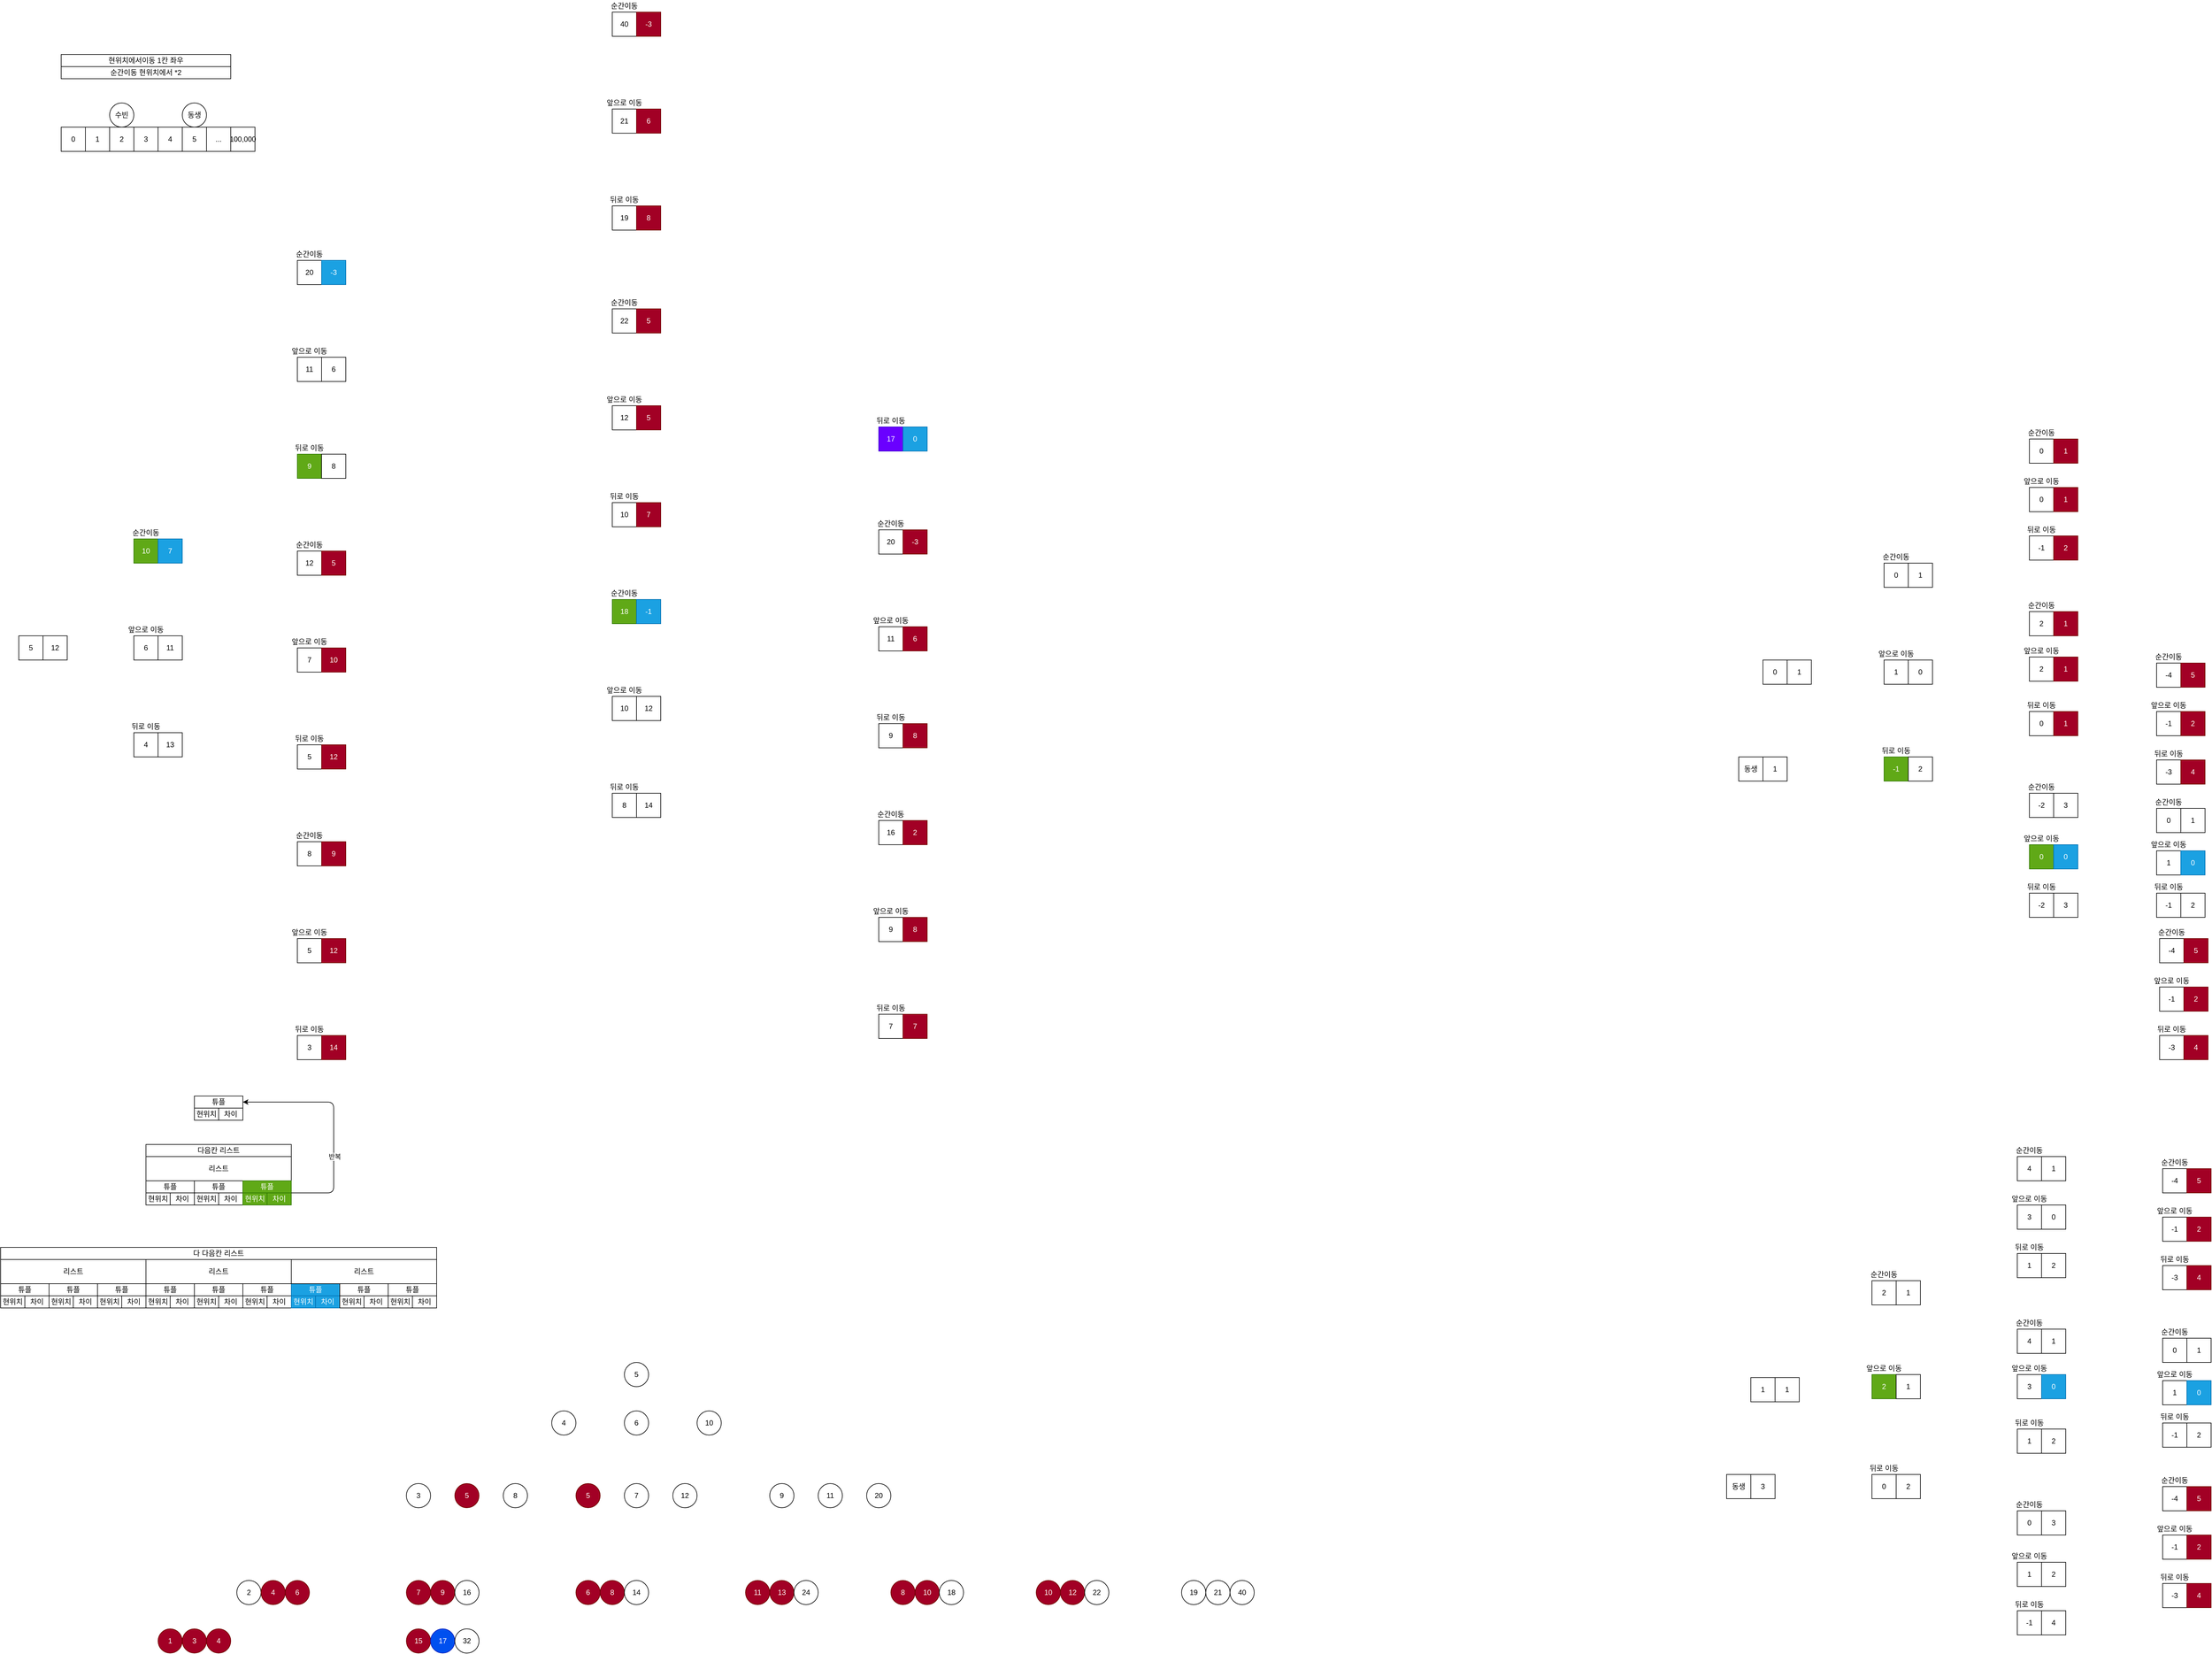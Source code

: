 <mxfile version="13.7.9" type="device"><diagram id="PMPVXjqAPpy9gAtdlGzX" name="페이지-1"><mxGraphModel dx="685" dy="1955" grid="1" gridSize="10" guides="1" tooltips="1" connect="1" arrows="1" fold="1" page="1" pageScale="1" pageWidth="10000" pageHeight="10000" math="0" shadow="0"><root><mxCell id="0"/><mxCell id="1" parent="0"/><mxCell id="m2lpTycPWcO5I2Cxex66-4" value="0" style="rounded=0;whiteSpace=wrap;html=1;" parent="1" vertex="1"><mxGeometry x="350" y="1080" width="40" height="40" as="geometry"/></mxCell><mxCell id="m2lpTycPWcO5I2Cxex66-5" value="1" style="rounded=0;whiteSpace=wrap;html=1;" parent="1" vertex="1"><mxGeometry x="390" y="1080" width="40" height="40" as="geometry"/></mxCell><mxCell id="m2lpTycPWcO5I2Cxex66-6" value="2" style="rounded=0;whiteSpace=wrap;html=1;" parent="1" vertex="1"><mxGeometry x="430" y="1080" width="40" height="40" as="geometry"/></mxCell><mxCell id="m2lpTycPWcO5I2Cxex66-7" value="3" style="rounded=0;whiteSpace=wrap;html=1;" parent="1" vertex="1"><mxGeometry x="470" y="1080" width="40" height="40" as="geometry"/></mxCell><mxCell id="m2lpTycPWcO5I2Cxex66-8" value="4" style="rounded=0;whiteSpace=wrap;html=1;" parent="1" vertex="1"><mxGeometry x="510" y="1080" width="40" height="40" as="geometry"/></mxCell><mxCell id="m2lpTycPWcO5I2Cxex66-9" value="5" style="rounded=0;whiteSpace=wrap;html=1;" parent="1" vertex="1"><mxGeometry x="550" y="1080" width="40" height="40" as="geometry"/></mxCell><mxCell id="m2lpTycPWcO5I2Cxex66-10" value="&lt;span&gt;...&lt;/span&gt;" style="rounded=0;whiteSpace=wrap;html=1;" parent="1" vertex="1"><mxGeometry x="590" y="1080" width="40" height="40" as="geometry"/></mxCell><mxCell id="m2lpTycPWcO5I2Cxex66-11" value="100,000" style="rounded=0;whiteSpace=wrap;html=1;" parent="1" vertex="1"><mxGeometry x="630" y="1080" width="40" height="40" as="geometry"/></mxCell><mxCell id="m2lpTycPWcO5I2Cxex66-2" value="수빈" style="ellipse;whiteSpace=wrap;html=1;aspect=fixed;" parent="1" vertex="1"><mxGeometry x="430" y="1040" width="40" height="40" as="geometry"/></mxCell><mxCell id="m2lpTycPWcO5I2Cxex66-12" value="현위치에서이동 1칸 좌우" style="rounded=0;whiteSpace=wrap;html=1;" parent="1" vertex="1"><mxGeometry x="350" y="960" width="280" height="20" as="geometry"/></mxCell><mxCell id="m2lpTycPWcO5I2Cxex66-13" value="순간이동 현위치에서 *2" style="rounded=0;whiteSpace=wrap;html=1;" parent="1" vertex="1"><mxGeometry x="350" y="980" width="280" height="20" as="geometry"/></mxCell><mxCell id="m2lpTycPWcO5I2Cxex66-15" value="동생" style="ellipse;whiteSpace=wrap;html=1;aspect=fixed;" parent="1" vertex="1"><mxGeometry x="550" y="1040" width="40" height="40" as="geometry"/></mxCell><mxCell id="m2lpTycPWcO5I2Cxex66-16" value="5" style="rounded=0;whiteSpace=wrap;html=1;" parent="1" vertex="1"><mxGeometry x="280" y="1920" width="40" height="40" as="geometry"/></mxCell><mxCell id="m2lpTycPWcO5I2Cxex66-17" value="6" style="rounded=0;whiteSpace=wrap;html=1;" parent="1" vertex="1"><mxGeometry x="470" y="1920" width="40" height="40" as="geometry"/></mxCell><mxCell id="m2lpTycPWcO5I2Cxex66-18" value="10" style="rounded=0;whiteSpace=wrap;html=1;fillColor=#60a917;strokeColor=#2D7600;fontColor=#ffffff;" parent="1" vertex="1"><mxGeometry x="470" y="1760" width="40" height="40" as="geometry"/></mxCell><mxCell id="m2lpTycPWcO5I2Cxex66-19" value="4" style="rounded=0;whiteSpace=wrap;html=1;" parent="1" vertex="1"><mxGeometry x="470" y="2080" width="40" height="40" as="geometry"/></mxCell><mxCell id="_Qey9oNK8BPqyy09m8ov-2" value="순간이동" style="text;html=1;strokeColor=none;fillColor=none;align=center;verticalAlign=middle;whiteSpace=wrap;rounded=0;" parent="1" vertex="1"><mxGeometry x="455" y="1740" width="70" height="20" as="geometry"/></mxCell><mxCell id="_Qey9oNK8BPqyy09m8ov-3" value="앞으로 이동" style="text;html=1;strokeColor=none;fillColor=none;align=center;verticalAlign=middle;whiteSpace=wrap;rounded=0;" parent="1" vertex="1"><mxGeometry x="450" y="1900" width="80" height="20" as="geometry"/></mxCell><mxCell id="_Qey9oNK8BPqyy09m8ov-4" value="뒤로 이동" style="text;html=1;strokeColor=none;fillColor=none;align=center;verticalAlign=middle;whiteSpace=wrap;rounded=0;" parent="1" vertex="1"><mxGeometry x="455" y="2060" width="70" height="20" as="geometry"/></mxCell><mxCell id="_Qey9oNK8BPqyy09m8ov-14" value="11" style="rounded=0;whiteSpace=wrap;html=1;" parent="1" vertex="1"><mxGeometry x="740" y="1460" width="40" height="40" as="geometry"/></mxCell><mxCell id="_Qey9oNK8BPqyy09m8ov-15" value="20" style="rounded=0;whiteSpace=wrap;html=1;" parent="1" vertex="1"><mxGeometry x="740" y="1300" width="40" height="40" as="geometry"/></mxCell><mxCell id="_Qey9oNK8BPqyy09m8ov-16" value="9" style="rounded=0;whiteSpace=wrap;html=1;fillColor=#60a917;strokeColor=#2D7600;fontColor=#ffffff;" parent="1" vertex="1"><mxGeometry x="740" y="1620" width="40" height="40" as="geometry"/></mxCell><mxCell id="_Qey9oNK8BPqyy09m8ov-17" value="순간이동" style="text;html=1;strokeColor=none;fillColor=none;align=center;verticalAlign=middle;whiteSpace=wrap;rounded=0;" parent="1" vertex="1"><mxGeometry x="725" y="1280" width="70" height="20" as="geometry"/></mxCell><mxCell id="_Qey9oNK8BPqyy09m8ov-18" value="앞으로 이동" style="text;html=1;strokeColor=none;fillColor=none;align=center;verticalAlign=middle;whiteSpace=wrap;rounded=0;" parent="1" vertex="1"><mxGeometry x="720" y="1440" width="80" height="20" as="geometry"/></mxCell><mxCell id="_Qey9oNK8BPqyy09m8ov-19" value="뒤로 이동" style="text;html=1;strokeColor=none;fillColor=none;align=center;verticalAlign=middle;whiteSpace=wrap;rounded=0;" parent="1" vertex="1"><mxGeometry x="725" y="1600" width="70" height="20" as="geometry"/></mxCell><mxCell id="_Qey9oNK8BPqyy09m8ov-26" value="7" style="rounded=0;whiteSpace=wrap;html=1;fillColor=#1ba1e2;strokeColor=#006EAF;fontColor=#ffffff;" parent="1" vertex="1"><mxGeometry x="510" y="1760" width="40" height="40" as="geometry"/></mxCell><mxCell id="_Qey9oNK8BPqyy09m8ov-27" value="11" style="rounded=0;whiteSpace=wrap;html=1;" parent="1" vertex="1"><mxGeometry x="510" y="1920" width="40" height="40" as="geometry"/></mxCell><mxCell id="_Qey9oNK8BPqyy09m8ov-28" value="13" style="rounded=0;whiteSpace=wrap;html=1;" parent="1" vertex="1"><mxGeometry x="510" y="2080" width="40" height="40" as="geometry"/></mxCell><mxCell id="_Qey9oNK8BPqyy09m8ov-29" value="-3" style="rounded=0;whiteSpace=wrap;html=1;fillColor=#1ba1e2;strokeColor=#006EAF;fontColor=#ffffff;" parent="1" vertex="1"><mxGeometry x="780" y="1300" width="40" height="40" as="geometry"/></mxCell><mxCell id="_Qey9oNK8BPqyy09m8ov-30" value="6" style="rounded=0;whiteSpace=wrap;html=1;" parent="1" vertex="1"><mxGeometry x="780" y="1460" width="40" height="40" as="geometry"/></mxCell><mxCell id="_Qey9oNK8BPqyy09m8ov-32" value="8" style="rounded=0;whiteSpace=wrap;html=1;" parent="1" vertex="1"><mxGeometry x="780" y="1620" width="40" height="40" as="geometry"/></mxCell><mxCell id="_Qey9oNK8BPqyy09m8ov-47" value="7" style="rounded=0;whiteSpace=wrap;html=1;" parent="1" vertex="1"><mxGeometry x="740" y="1940" width="40" height="40" as="geometry"/></mxCell><mxCell id="_Qey9oNK8BPqyy09m8ov-48" value="12" style="rounded=0;whiteSpace=wrap;html=1;" parent="1" vertex="1"><mxGeometry x="740" y="1780" width="40" height="40" as="geometry"/></mxCell><mxCell id="_Qey9oNK8BPqyy09m8ov-49" value="5" style="rounded=0;whiteSpace=wrap;html=1;" parent="1" vertex="1"><mxGeometry x="740" y="2100" width="40" height="40" as="geometry"/></mxCell><mxCell id="_Qey9oNK8BPqyy09m8ov-50" value="순간이동" style="text;html=1;strokeColor=none;fillColor=none;align=center;verticalAlign=middle;whiteSpace=wrap;rounded=0;" parent="1" vertex="1"><mxGeometry x="725" y="1760" width="70" height="20" as="geometry"/></mxCell><mxCell id="_Qey9oNK8BPqyy09m8ov-51" value="앞으로 이동" style="text;html=1;strokeColor=none;fillColor=none;align=center;verticalAlign=middle;whiteSpace=wrap;rounded=0;" parent="1" vertex="1"><mxGeometry x="720" y="1920" width="80" height="20" as="geometry"/></mxCell><mxCell id="_Qey9oNK8BPqyy09m8ov-52" value="뒤로 이동" style="text;html=1;strokeColor=none;fillColor=none;align=center;verticalAlign=middle;whiteSpace=wrap;rounded=0;" parent="1" vertex="1"><mxGeometry x="725" y="2080" width="70" height="20" as="geometry"/></mxCell><mxCell id="_Qey9oNK8BPqyy09m8ov-53" value="5" style="rounded=0;whiteSpace=wrap;html=1;fillColor=#a20025;strokeColor=#6F0000;fontColor=#ffffff;" parent="1" vertex="1"><mxGeometry x="780" y="1780" width="40" height="40" as="geometry"/></mxCell><mxCell id="_Qey9oNK8BPqyy09m8ov-54" value="10" style="rounded=0;whiteSpace=wrap;html=1;fillColor=#a20025;strokeColor=#6F0000;fontColor=#ffffff;" parent="1" vertex="1"><mxGeometry x="780" y="1940" width="40" height="40" as="geometry"/></mxCell><mxCell id="_Qey9oNK8BPqyy09m8ov-55" value="12" style="rounded=0;whiteSpace=wrap;html=1;fillColor=#a20025;strokeColor=#6F0000;fontColor=#ffffff;" parent="1" vertex="1"><mxGeometry x="780" y="2100" width="40" height="40" as="geometry"/></mxCell><mxCell id="_Qey9oNK8BPqyy09m8ov-56" value="5" style="rounded=0;whiteSpace=wrap;html=1;" parent="1" vertex="1"><mxGeometry x="740" y="2420" width="40" height="40" as="geometry"/></mxCell><mxCell id="_Qey9oNK8BPqyy09m8ov-57" value="8" style="rounded=0;whiteSpace=wrap;html=1;" parent="1" vertex="1"><mxGeometry x="740" y="2260" width="40" height="40" as="geometry"/></mxCell><mxCell id="_Qey9oNK8BPqyy09m8ov-58" value="3" style="rounded=0;whiteSpace=wrap;html=1;" parent="1" vertex="1"><mxGeometry x="740" y="2580" width="40" height="40" as="geometry"/></mxCell><mxCell id="_Qey9oNK8BPqyy09m8ov-59" value="순간이동" style="text;html=1;strokeColor=none;fillColor=none;align=center;verticalAlign=middle;whiteSpace=wrap;rounded=0;" parent="1" vertex="1"><mxGeometry x="725" y="2240" width="70" height="20" as="geometry"/></mxCell><mxCell id="_Qey9oNK8BPqyy09m8ov-60" value="앞으로 이동" style="text;html=1;strokeColor=none;fillColor=none;align=center;verticalAlign=middle;whiteSpace=wrap;rounded=0;" parent="1" vertex="1"><mxGeometry x="720" y="2400" width="80" height="20" as="geometry"/></mxCell><mxCell id="_Qey9oNK8BPqyy09m8ov-61" value="뒤로 이동" style="text;html=1;strokeColor=none;fillColor=none;align=center;verticalAlign=middle;whiteSpace=wrap;rounded=0;" parent="1" vertex="1"><mxGeometry x="725" y="2560" width="70" height="20" as="geometry"/></mxCell><mxCell id="_Qey9oNK8BPqyy09m8ov-62" value="9" style="rounded=0;whiteSpace=wrap;html=1;fillColor=#a20025;strokeColor=#6F0000;fontColor=#ffffff;" parent="1" vertex="1"><mxGeometry x="780" y="2260" width="40" height="40" as="geometry"/></mxCell><mxCell id="_Qey9oNK8BPqyy09m8ov-63" value="12" style="rounded=0;whiteSpace=wrap;html=1;fillColor=#a20025;strokeColor=#6F0000;fontColor=#ffffff;" parent="1" vertex="1"><mxGeometry x="780" y="2420" width="40" height="40" as="geometry"/></mxCell><mxCell id="_Qey9oNK8BPqyy09m8ov-64" value="14" style="rounded=0;whiteSpace=wrap;html=1;fillColor=#a20025;strokeColor=#6F0000;fontColor=#ffffff;" parent="1" vertex="1"><mxGeometry x="780" y="2580" width="40" height="40" as="geometry"/></mxCell><mxCell id="_Qey9oNK8BPqyy09m8ov-65" value="21" style="rounded=0;whiteSpace=wrap;html=1;" parent="1" vertex="1"><mxGeometry x="1260" y="1050" width="40" height="40" as="geometry"/></mxCell><mxCell id="_Qey9oNK8BPqyy09m8ov-66" value="40" style="rounded=0;whiteSpace=wrap;html=1;" parent="1" vertex="1"><mxGeometry x="1260" y="890" width="40" height="40" as="geometry"/></mxCell><mxCell id="_Qey9oNK8BPqyy09m8ov-67" value="19" style="rounded=0;whiteSpace=wrap;html=1;" parent="1" vertex="1"><mxGeometry x="1260" y="1210" width="40" height="40" as="geometry"/></mxCell><mxCell id="_Qey9oNK8BPqyy09m8ov-68" value="순간이동" style="text;html=1;strokeColor=none;fillColor=none;align=center;verticalAlign=middle;whiteSpace=wrap;rounded=0;" parent="1" vertex="1"><mxGeometry x="1245" y="870" width="70" height="20" as="geometry"/></mxCell><mxCell id="_Qey9oNK8BPqyy09m8ov-69" value="앞으로 이동" style="text;html=1;strokeColor=none;fillColor=none;align=center;verticalAlign=middle;whiteSpace=wrap;rounded=0;" parent="1" vertex="1"><mxGeometry x="1240" y="1030" width="80" height="20" as="geometry"/></mxCell><mxCell id="_Qey9oNK8BPqyy09m8ov-70" value="뒤로 이동" style="text;html=1;strokeColor=none;fillColor=none;align=center;verticalAlign=middle;whiteSpace=wrap;rounded=0;" parent="1" vertex="1"><mxGeometry x="1245" y="1190" width="70" height="20" as="geometry"/></mxCell><mxCell id="_Qey9oNK8BPqyy09m8ov-71" value="-3" style="rounded=0;whiteSpace=wrap;html=1;fillColor=#a20025;strokeColor=#6F0000;fontColor=#ffffff;" parent="1" vertex="1"><mxGeometry x="1300" y="890" width="40" height="40" as="geometry"/></mxCell><mxCell id="_Qey9oNK8BPqyy09m8ov-72" value="6" style="rounded=0;whiteSpace=wrap;html=1;fillColor=#a20025;strokeColor=#6F0000;fontColor=#ffffff;" parent="1" vertex="1"><mxGeometry x="1300" y="1050" width="40" height="40" as="geometry"/></mxCell><mxCell id="_Qey9oNK8BPqyy09m8ov-73" value="8" style="rounded=0;whiteSpace=wrap;html=1;fillColor=#a20025;strokeColor=#6F0000;fontColor=#ffffff;" parent="1" vertex="1"><mxGeometry x="1300" y="1210" width="40" height="40" as="geometry"/></mxCell><mxCell id="_Qey9oNK8BPqyy09m8ov-74" value="12" style="rounded=0;whiteSpace=wrap;html=1;" parent="1" vertex="1"><mxGeometry x="1260" y="1540" width="40" height="40" as="geometry"/></mxCell><mxCell id="_Qey9oNK8BPqyy09m8ov-75" value="22" style="rounded=0;whiteSpace=wrap;html=1;" parent="1" vertex="1"><mxGeometry x="1260" y="1380" width="40" height="40" as="geometry"/></mxCell><mxCell id="_Qey9oNK8BPqyy09m8ov-76" value="10" style="rounded=0;whiteSpace=wrap;html=1;" parent="1" vertex="1"><mxGeometry x="1260" y="1700" width="40" height="40" as="geometry"/></mxCell><mxCell id="_Qey9oNK8BPqyy09m8ov-77" value="순간이동" style="text;html=1;strokeColor=none;fillColor=none;align=center;verticalAlign=middle;whiteSpace=wrap;rounded=0;" parent="1" vertex="1"><mxGeometry x="1245" y="1360" width="70" height="20" as="geometry"/></mxCell><mxCell id="_Qey9oNK8BPqyy09m8ov-78" value="앞으로 이동" style="text;html=1;strokeColor=none;fillColor=none;align=center;verticalAlign=middle;whiteSpace=wrap;rounded=0;" parent="1" vertex="1"><mxGeometry x="1240" y="1520" width="80" height="20" as="geometry"/></mxCell><mxCell id="_Qey9oNK8BPqyy09m8ov-79" value="뒤로 이동" style="text;html=1;strokeColor=none;fillColor=none;align=center;verticalAlign=middle;whiteSpace=wrap;rounded=0;" parent="1" vertex="1"><mxGeometry x="1245" y="1680" width="70" height="20" as="geometry"/></mxCell><mxCell id="_Qey9oNK8BPqyy09m8ov-80" value="5" style="rounded=0;whiteSpace=wrap;html=1;fillColor=#a20025;strokeColor=#6F0000;fontColor=#ffffff;" parent="1" vertex="1"><mxGeometry x="1300" y="1380" width="40" height="40" as="geometry"/></mxCell><mxCell id="_Qey9oNK8BPqyy09m8ov-81" value="5" style="rounded=0;whiteSpace=wrap;html=1;fillColor=#a20025;strokeColor=#6F0000;fontColor=#ffffff;" parent="1" vertex="1"><mxGeometry x="1300" y="1540" width="40" height="40" as="geometry"/></mxCell><mxCell id="_Qey9oNK8BPqyy09m8ov-82" value="7" style="rounded=0;whiteSpace=wrap;html=1;fillColor=#a20025;strokeColor=#6F0000;fontColor=#ffffff;" parent="1" vertex="1"><mxGeometry x="1300" y="1700" width="40" height="40" as="geometry"/></mxCell><mxCell id="_Qey9oNK8BPqyy09m8ov-83" value="10" style="rounded=0;whiteSpace=wrap;html=1;" parent="1" vertex="1"><mxGeometry x="1260" y="2020" width="40" height="40" as="geometry"/></mxCell><mxCell id="_Qey9oNK8BPqyy09m8ov-84" value="18" style="rounded=0;whiteSpace=wrap;html=1;fillColor=#60a917;strokeColor=#2D7600;fontColor=#ffffff;" parent="1" vertex="1"><mxGeometry x="1260" y="1860" width="40" height="40" as="geometry"/></mxCell><mxCell id="_Qey9oNK8BPqyy09m8ov-85" value="8" style="rounded=0;whiteSpace=wrap;html=1;" parent="1" vertex="1"><mxGeometry x="1260" y="2180" width="40" height="40" as="geometry"/></mxCell><mxCell id="_Qey9oNK8BPqyy09m8ov-86" value="순간이동" style="text;html=1;strokeColor=none;fillColor=none;align=center;verticalAlign=middle;whiteSpace=wrap;rounded=0;" parent="1" vertex="1"><mxGeometry x="1245" y="1840" width="70" height="20" as="geometry"/></mxCell><mxCell id="_Qey9oNK8BPqyy09m8ov-87" value="앞으로 이동" style="text;html=1;strokeColor=none;fillColor=none;align=center;verticalAlign=middle;whiteSpace=wrap;rounded=0;" parent="1" vertex="1"><mxGeometry x="1240" y="2000" width="80" height="20" as="geometry"/></mxCell><mxCell id="_Qey9oNK8BPqyy09m8ov-88" value="뒤로 이동" style="text;html=1;strokeColor=none;fillColor=none;align=center;verticalAlign=middle;whiteSpace=wrap;rounded=0;" parent="1" vertex="1"><mxGeometry x="1245" y="2160" width="70" height="20" as="geometry"/></mxCell><mxCell id="_Qey9oNK8BPqyy09m8ov-89" value="-1" style="rounded=0;whiteSpace=wrap;html=1;fillColor=#1ba1e2;strokeColor=#006EAF;fontColor=#ffffff;" parent="1" vertex="1"><mxGeometry x="1300" y="1860" width="40" height="40" as="geometry"/></mxCell><mxCell id="_Qey9oNK8BPqyy09m8ov-90" value="12" style="rounded=0;whiteSpace=wrap;html=1;" parent="1" vertex="1"><mxGeometry x="1300" y="2020" width="40" height="40" as="geometry"/></mxCell><mxCell id="_Qey9oNK8BPqyy09m8ov-91" value="14" style="rounded=0;whiteSpace=wrap;html=1;" parent="1" vertex="1"><mxGeometry x="1300" y="2180" width="40" height="40" as="geometry"/></mxCell><mxCell id="_Qey9oNK8BPqyy09m8ov-94" value="17" style="rounded=0;whiteSpace=wrap;html=1;fillColor=#6a00ff;strokeColor=#3700CC;fontColor=#ffffff;" parent="1" vertex="1"><mxGeometry x="1700" y="1575" width="40" height="40" as="geometry"/></mxCell><mxCell id="_Qey9oNK8BPqyy09m8ov-97" value="뒤로 이동" style="text;html=1;strokeColor=none;fillColor=none;align=center;verticalAlign=middle;whiteSpace=wrap;rounded=0;" parent="1" vertex="1"><mxGeometry x="1685" y="1555" width="70" height="20" as="geometry"/></mxCell><mxCell id="_Qey9oNK8BPqyy09m8ov-100" value="0" style="rounded=0;whiteSpace=wrap;html=1;fillColor=#1ba1e2;strokeColor=#006EAF;fontColor=#ffffff;" parent="1" vertex="1"><mxGeometry x="1740" y="1575" width="40" height="40" as="geometry"/></mxCell><mxCell id="_Qey9oNK8BPqyy09m8ov-101" value="11" style="rounded=0;whiteSpace=wrap;html=1;" parent="1" vertex="1"><mxGeometry x="1700" y="1905" width="40" height="40" as="geometry"/></mxCell><mxCell id="_Qey9oNK8BPqyy09m8ov-102" value="20" style="rounded=0;whiteSpace=wrap;html=1;" parent="1" vertex="1"><mxGeometry x="1700" y="1745" width="40" height="40" as="geometry"/></mxCell><mxCell id="_Qey9oNK8BPqyy09m8ov-103" value="9" style="rounded=0;whiteSpace=wrap;html=1;" parent="1" vertex="1"><mxGeometry x="1700" y="2065" width="40" height="40" as="geometry"/></mxCell><mxCell id="_Qey9oNK8BPqyy09m8ov-104" value="순간이동" style="text;html=1;strokeColor=none;fillColor=none;align=center;verticalAlign=middle;whiteSpace=wrap;rounded=0;" parent="1" vertex="1"><mxGeometry x="1685" y="1725" width="70" height="20" as="geometry"/></mxCell><mxCell id="_Qey9oNK8BPqyy09m8ov-105" value="앞으로 이동" style="text;html=1;strokeColor=none;fillColor=none;align=center;verticalAlign=middle;whiteSpace=wrap;rounded=0;" parent="1" vertex="1"><mxGeometry x="1680" y="1885" width="80" height="20" as="geometry"/></mxCell><mxCell id="_Qey9oNK8BPqyy09m8ov-106" value="뒤로 이동" style="text;html=1;strokeColor=none;fillColor=none;align=center;verticalAlign=middle;whiteSpace=wrap;rounded=0;" parent="1" vertex="1"><mxGeometry x="1685" y="2045" width="70" height="20" as="geometry"/></mxCell><mxCell id="_Qey9oNK8BPqyy09m8ov-107" value="-3" style="rounded=0;whiteSpace=wrap;html=1;fillColor=#a20025;strokeColor=#6F0000;fontColor=#ffffff;" parent="1" vertex="1"><mxGeometry x="1740" y="1745" width="40" height="40" as="geometry"/></mxCell><mxCell id="_Qey9oNK8BPqyy09m8ov-108" value="6" style="rounded=0;whiteSpace=wrap;html=1;fillColor=#a20025;strokeColor=#6F0000;fontColor=#ffffff;" parent="1" vertex="1"><mxGeometry x="1740" y="1905" width="40" height="40" as="geometry"/></mxCell><mxCell id="_Qey9oNK8BPqyy09m8ov-109" value="8" style="rounded=0;whiteSpace=wrap;html=1;fillColor=#a20025;strokeColor=#6F0000;fontColor=#ffffff;" parent="1" vertex="1"><mxGeometry x="1740" y="2065" width="40" height="40" as="geometry"/></mxCell><mxCell id="_Qey9oNK8BPqyy09m8ov-110" value="9" style="rounded=0;whiteSpace=wrap;html=1;" parent="1" vertex="1"><mxGeometry x="1700" y="2385" width="40" height="40" as="geometry"/></mxCell><mxCell id="_Qey9oNK8BPqyy09m8ov-111" value="16" style="rounded=0;whiteSpace=wrap;html=1;" parent="1" vertex="1"><mxGeometry x="1700" y="2225" width="40" height="40" as="geometry"/></mxCell><mxCell id="_Qey9oNK8BPqyy09m8ov-112" value="7" style="rounded=0;whiteSpace=wrap;html=1;" parent="1" vertex="1"><mxGeometry x="1700" y="2545" width="40" height="40" as="geometry"/></mxCell><mxCell id="_Qey9oNK8BPqyy09m8ov-113" value="순간이동" style="text;html=1;strokeColor=none;fillColor=none;align=center;verticalAlign=middle;whiteSpace=wrap;rounded=0;" parent="1" vertex="1"><mxGeometry x="1685" y="2205" width="70" height="20" as="geometry"/></mxCell><mxCell id="_Qey9oNK8BPqyy09m8ov-114" value="앞으로 이동" style="text;html=1;strokeColor=none;fillColor=none;align=center;verticalAlign=middle;whiteSpace=wrap;rounded=0;" parent="1" vertex="1"><mxGeometry x="1680" y="2365" width="80" height="20" as="geometry"/></mxCell><mxCell id="_Qey9oNK8BPqyy09m8ov-115" value="뒤로 이동" style="text;html=1;strokeColor=none;fillColor=none;align=center;verticalAlign=middle;whiteSpace=wrap;rounded=0;" parent="1" vertex="1"><mxGeometry x="1685" y="2525" width="70" height="20" as="geometry"/></mxCell><mxCell id="_Qey9oNK8BPqyy09m8ov-116" value="2" style="rounded=0;whiteSpace=wrap;html=1;fillColor=#a20025;strokeColor=#6F0000;fontColor=#ffffff;" parent="1" vertex="1"><mxGeometry x="1740" y="2225" width="40" height="40" as="geometry"/></mxCell><mxCell id="_Qey9oNK8BPqyy09m8ov-117" value="8" style="rounded=0;whiteSpace=wrap;html=1;fillColor=#a20025;strokeColor=#6F0000;fontColor=#ffffff;" parent="1" vertex="1"><mxGeometry x="1740" y="2385" width="40" height="40" as="geometry"/></mxCell><mxCell id="_Qey9oNK8BPqyy09m8ov-118" value="7" style="rounded=0;whiteSpace=wrap;html=1;fillColor=#a20025;strokeColor=#6F0000;fontColor=#ffffff;" parent="1" vertex="1"><mxGeometry x="1740" y="2545" width="40" height="40" as="geometry"/></mxCell><mxCell id="_Qey9oNK8BPqyy09m8ov-119" value="리스트" style="rounded=0;whiteSpace=wrap;html=1;" parent="1" vertex="1"><mxGeometry x="490" y="2780" width="240" height="40" as="geometry"/></mxCell><mxCell id="_Qey9oNK8BPqyy09m8ov-120" value="튜플" style="rounded=0;whiteSpace=wrap;html=1;" parent="1" vertex="1"><mxGeometry x="490" y="2820" width="80" height="20" as="geometry"/></mxCell><mxCell id="_Qey9oNK8BPqyy09m8ov-121" value="현위치" style="rounded=0;whiteSpace=wrap;html=1;" parent="1" vertex="1"><mxGeometry x="490" y="2840" width="40" height="20" as="geometry"/></mxCell><mxCell id="_Qey9oNK8BPqyy09m8ov-122" value="차이" style="rounded=0;whiteSpace=wrap;html=1;" parent="1" vertex="1"><mxGeometry x="530" y="2840" width="40" height="20" as="geometry"/></mxCell><mxCell id="_Qey9oNK8BPqyy09m8ov-123" value="12" style="rounded=0;whiteSpace=wrap;html=1;" parent="1" vertex="1"><mxGeometry x="320" y="1920" width="40" height="40" as="geometry"/></mxCell><mxCell id="_Qey9oNK8BPqyy09m8ov-124" value="튜플" style="rounded=0;whiteSpace=wrap;html=1;" parent="1" vertex="1"><mxGeometry x="570" y="2820" width="80" height="20" as="geometry"/></mxCell><mxCell id="_Qey9oNK8BPqyy09m8ov-125" value="현위치" style="rounded=0;whiteSpace=wrap;html=1;" parent="1" vertex="1"><mxGeometry x="570" y="2840" width="40" height="20" as="geometry"/></mxCell><mxCell id="_Qey9oNK8BPqyy09m8ov-126" value="차이" style="rounded=0;whiteSpace=wrap;html=1;" parent="1" vertex="1"><mxGeometry x="610" y="2840" width="40" height="20" as="geometry"/></mxCell><mxCell id="_Qey9oNK8BPqyy09m8ov-127" value="튜플" style="rounded=0;whiteSpace=wrap;html=1;fillColor=#60a917;strokeColor=#2D7600;fontColor=#ffffff;" parent="1" vertex="1"><mxGeometry x="650" y="2820" width="80" height="20" as="geometry"/></mxCell><mxCell id="_Qey9oNK8BPqyy09m8ov-128" value="현위치" style="rounded=0;whiteSpace=wrap;html=1;fillColor=#60a917;strokeColor=#2D7600;fontColor=#ffffff;" parent="1" vertex="1"><mxGeometry x="650" y="2840" width="40" height="20" as="geometry"/></mxCell><mxCell id="_Qey9oNK8BPqyy09m8ov-129" value="차이" style="rounded=0;whiteSpace=wrap;html=1;fillColor=#60a917;strokeColor=#2D7600;fontColor=#ffffff;" parent="1" vertex="1"><mxGeometry x="690" y="2840" width="40" height="20" as="geometry"/></mxCell><mxCell id="_Qey9oNK8BPqyy09m8ov-130" value="다음칸 리스트" style="rounded=0;whiteSpace=wrap;html=1;" parent="1" vertex="1"><mxGeometry x="490" y="2760" width="240" height="20" as="geometry"/></mxCell><mxCell id="_Qey9oNK8BPqyy09m8ov-131" value="리스트" style="rounded=0;whiteSpace=wrap;html=1;" parent="1" vertex="1"><mxGeometry x="250" y="2950" width="240" height="40" as="geometry"/></mxCell><mxCell id="_Qey9oNK8BPqyy09m8ov-132" value="튜플" style="rounded=0;whiteSpace=wrap;html=1;" parent="1" vertex="1"><mxGeometry x="250" y="2990" width="80" height="20" as="geometry"/></mxCell><mxCell id="_Qey9oNK8BPqyy09m8ov-133" value="현위치" style="rounded=0;whiteSpace=wrap;html=1;" parent="1" vertex="1"><mxGeometry x="250" y="3010" width="40" height="20" as="geometry"/></mxCell><mxCell id="_Qey9oNK8BPqyy09m8ov-134" value="차이" style="rounded=0;whiteSpace=wrap;html=1;" parent="1" vertex="1"><mxGeometry x="290" y="3010" width="40" height="20" as="geometry"/></mxCell><mxCell id="_Qey9oNK8BPqyy09m8ov-135" value="튜플" style="rounded=0;whiteSpace=wrap;html=1;" parent="1" vertex="1"><mxGeometry x="330" y="2990" width="80" height="20" as="geometry"/></mxCell><mxCell id="_Qey9oNK8BPqyy09m8ov-136" value="현위치" style="rounded=0;whiteSpace=wrap;html=1;" parent="1" vertex="1"><mxGeometry x="330" y="3010" width="40" height="20" as="geometry"/></mxCell><mxCell id="_Qey9oNK8BPqyy09m8ov-137" value="차이" style="rounded=0;whiteSpace=wrap;html=1;" parent="1" vertex="1"><mxGeometry x="370" y="3010" width="40" height="20" as="geometry"/></mxCell><mxCell id="_Qey9oNK8BPqyy09m8ov-138" value="튜플" style="rounded=0;whiteSpace=wrap;html=1;" parent="1" vertex="1"><mxGeometry x="410" y="2990" width="80" height="20" as="geometry"/></mxCell><mxCell id="_Qey9oNK8BPqyy09m8ov-139" value="현위치" style="rounded=0;whiteSpace=wrap;html=1;" parent="1" vertex="1"><mxGeometry x="410" y="3010" width="40" height="20" as="geometry"/></mxCell><mxCell id="_Qey9oNK8BPqyy09m8ov-140" value="차이" style="rounded=0;whiteSpace=wrap;html=1;" parent="1" vertex="1"><mxGeometry x="450" y="3010" width="40" height="20" as="geometry"/></mxCell><mxCell id="_Qey9oNK8BPqyy09m8ov-141" value="다 다음칸 리스트" style="rounded=0;whiteSpace=wrap;html=1;" parent="1" vertex="1"><mxGeometry x="250" y="2930" width="720" height="20" as="geometry"/></mxCell><mxCell id="_Qey9oNK8BPqyy09m8ov-142" value="튜플" style="rounded=0;whiteSpace=wrap;html=1;" parent="1" vertex="1"><mxGeometry x="490" y="2990" width="80" height="20" as="geometry"/></mxCell><mxCell id="_Qey9oNK8BPqyy09m8ov-143" value="현위치" style="rounded=0;whiteSpace=wrap;html=1;" parent="1" vertex="1"><mxGeometry x="490" y="3010" width="40" height="20" as="geometry"/></mxCell><mxCell id="_Qey9oNK8BPqyy09m8ov-144" value="차이" style="rounded=0;whiteSpace=wrap;html=1;" parent="1" vertex="1"><mxGeometry x="530" y="3010" width="40" height="20" as="geometry"/></mxCell><mxCell id="_Qey9oNK8BPqyy09m8ov-145" value="튜플" style="rounded=0;whiteSpace=wrap;html=1;" parent="1" vertex="1"><mxGeometry x="570" y="2990" width="80" height="20" as="geometry"/></mxCell><mxCell id="_Qey9oNK8BPqyy09m8ov-146" value="현위치" style="rounded=0;whiteSpace=wrap;html=1;" parent="1" vertex="1"><mxGeometry x="570" y="3010" width="40" height="20" as="geometry"/></mxCell><mxCell id="_Qey9oNK8BPqyy09m8ov-147" value="차이" style="rounded=0;whiteSpace=wrap;html=1;" parent="1" vertex="1"><mxGeometry x="610" y="3010" width="40" height="20" as="geometry"/></mxCell><mxCell id="_Qey9oNK8BPqyy09m8ov-148" value="튜플" style="rounded=0;whiteSpace=wrap;html=1;" parent="1" vertex="1"><mxGeometry x="650" y="2990" width="80" height="20" as="geometry"/></mxCell><mxCell id="_Qey9oNK8BPqyy09m8ov-149" value="현위치" style="rounded=0;whiteSpace=wrap;html=1;" parent="1" vertex="1"><mxGeometry x="650" y="3010" width="40" height="20" as="geometry"/></mxCell><mxCell id="_Qey9oNK8BPqyy09m8ov-150" value="차이" style="rounded=0;whiteSpace=wrap;html=1;" parent="1" vertex="1"><mxGeometry x="690" y="3010" width="40" height="20" as="geometry"/></mxCell><mxCell id="_Qey9oNK8BPqyy09m8ov-152" value="튜플" style="rounded=0;whiteSpace=wrap;html=1;fillColor=#1ba1e2;strokeColor=#006EAF;fontColor=#ffffff;" parent="1" vertex="1"><mxGeometry x="730" y="2990" width="80" height="20" as="geometry"/></mxCell><mxCell id="_Qey9oNK8BPqyy09m8ov-153" value="현위치" style="rounded=0;whiteSpace=wrap;html=1;fillColor=#1ba1e2;strokeColor=#006EAF;fontColor=#ffffff;" parent="1" vertex="1"><mxGeometry x="730" y="3010" width="40" height="20" as="geometry"/></mxCell><mxCell id="_Qey9oNK8BPqyy09m8ov-154" value="차이" style="rounded=0;whiteSpace=wrap;html=1;fillColor=#1ba1e2;strokeColor=#006EAF;fontColor=#ffffff;" parent="1" vertex="1"><mxGeometry x="770" y="3010" width="40" height="20" as="geometry"/></mxCell><mxCell id="_Qey9oNK8BPqyy09m8ov-155" value="튜플" style="rounded=0;whiteSpace=wrap;html=1;" parent="1" vertex="1"><mxGeometry x="810" y="2990" width="80" height="20" as="geometry"/></mxCell><mxCell id="_Qey9oNK8BPqyy09m8ov-156" value="현위치" style="rounded=0;whiteSpace=wrap;html=1;" parent="1" vertex="1"><mxGeometry x="810" y="3010" width="40" height="20" as="geometry"/></mxCell><mxCell id="_Qey9oNK8BPqyy09m8ov-157" value="차이" style="rounded=0;whiteSpace=wrap;html=1;" parent="1" vertex="1"><mxGeometry x="850" y="3010" width="40" height="20" as="geometry"/></mxCell><mxCell id="_Qey9oNK8BPqyy09m8ov-158" value="튜플" style="rounded=0;whiteSpace=wrap;html=1;" parent="1" vertex="1"><mxGeometry x="890" y="2990" width="80" height="20" as="geometry"/></mxCell><mxCell id="_Qey9oNK8BPqyy09m8ov-159" value="현위치" style="rounded=0;whiteSpace=wrap;html=1;" parent="1" vertex="1"><mxGeometry x="890" y="3010" width="40" height="20" as="geometry"/></mxCell><mxCell id="_Qey9oNK8BPqyy09m8ov-160" value="차이" style="rounded=0;whiteSpace=wrap;html=1;" parent="1" vertex="1"><mxGeometry x="930" y="3010" width="40" height="20" as="geometry"/></mxCell><mxCell id="_Qey9oNK8BPqyy09m8ov-162" value="리스트" style="rounded=0;whiteSpace=wrap;html=1;" parent="1" vertex="1"><mxGeometry x="490" y="2950" width="240" height="40" as="geometry"/></mxCell><mxCell id="_Qey9oNK8BPqyy09m8ov-163" value="리스트" style="rounded=0;whiteSpace=wrap;html=1;" parent="1" vertex="1"><mxGeometry x="730" y="2950" width="240" height="40" as="geometry"/></mxCell><mxCell id="_Qey9oNK8BPqyy09m8ov-164" value="튜플" style="rounded=0;whiteSpace=wrap;html=1;" parent="1" vertex="1"><mxGeometry x="570" y="2680" width="80" height="20" as="geometry"/></mxCell><mxCell id="_Qey9oNK8BPqyy09m8ov-165" value="현위치" style="rounded=0;whiteSpace=wrap;html=1;" parent="1" vertex="1"><mxGeometry x="570" y="2700" width="40" height="20" as="geometry"/></mxCell><mxCell id="_Qey9oNK8BPqyy09m8ov-166" value="차이" style="rounded=0;whiteSpace=wrap;html=1;" parent="1" vertex="1"><mxGeometry x="610" y="2700" width="40" height="20" as="geometry"/></mxCell><mxCell id="_Qey9oNK8BPqyy09m8ov-167" value="&amp;nbsp;반복" style="endArrow=classic;html=1;entryX=1;entryY=0.5;entryDx=0;entryDy=0;exitX=1;exitY=0;exitDx=0;exitDy=0;" parent="1" source="_Qey9oNK8BPqyy09m8ov-129" target="_Qey9oNK8BPqyy09m8ov-164" edge="1"><mxGeometry x="-0.297" width="50" height="50" relative="1" as="geometry"><mxPoint x="670" y="2870" as="sourcePoint"/><mxPoint x="720" y="2820" as="targetPoint"/><Array as="points"><mxPoint x="800" y="2840"/><mxPoint x="800" y="2690"/></Array><mxPoint as="offset"/></mxGeometry></mxCell><mxCell id="HaddNR831DJqZAWkdrbU-3" value="0" style="rounded=0;whiteSpace=wrap;html=1;" parent="1" vertex="1"><mxGeometry x="3160" y="1960" width="40" height="40" as="geometry"/></mxCell><mxCell id="HaddNR831DJqZAWkdrbU-4" value="1" style="rounded=0;whiteSpace=wrap;html=1;" parent="1" vertex="1"><mxGeometry x="3200" y="1960" width="40" height="40" as="geometry"/></mxCell><mxCell id="HaddNR831DJqZAWkdrbU-5" value="동생" style="rounded=0;whiteSpace=wrap;html=1;" parent="1" vertex="1"><mxGeometry x="3120" y="2120" width="40" height="40" as="geometry"/></mxCell><mxCell id="HaddNR831DJqZAWkdrbU-6" value="1" style="rounded=0;whiteSpace=wrap;html=1;" parent="1" vertex="1"><mxGeometry x="3160" y="2120" width="40" height="40" as="geometry"/></mxCell><mxCell id="HaddNR831DJqZAWkdrbU-7" value="1" style="rounded=0;whiteSpace=wrap;html=1;" parent="1" vertex="1"><mxGeometry x="3360" y="1960" width="40" height="40" as="geometry"/></mxCell><mxCell id="HaddNR831DJqZAWkdrbU-8" value="0" style="rounded=0;whiteSpace=wrap;html=1;" parent="1" vertex="1"><mxGeometry x="3360" y="1800" width="40" height="40" as="geometry"/></mxCell><mxCell id="HaddNR831DJqZAWkdrbU-9" value="-1" style="rounded=0;whiteSpace=wrap;html=1;fillColor=#60a917;strokeColor=#2D7600;fontColor=#ffffff;" parent="1" vertex="1"><mxGeometry x="3360" y="2120" width="40" height="40" as="geometry"/></mxCell><mxCell id="HaddNR831DJqZAWkdrbU-10" value="순간이동" style="text;html=1;strokeColor=none;fillColor=none;align=center;verticalAlign=middle;whiteSpace=wrap;rounded=0;" parent="1" vertex="1"><mxGeometry x="3345" y="1780" width="70" height="20" as="geometry"/></mxCell><mxCell id="HaddNR831DJqZAWkdrbU-11" value="앞으로 이동" style="text;html=1;strokeColor=none;fillColor=none;align=center;verticalAlign=middle;whiteSpace=wrap;rounded=0;" parent="1" vertex="1"><mxGeometry x="3340" y="1940" width="80" height="20" as="geometry"/></mxCell><mxCell id="HaddNR831DJqZAWkdrbU-12" value="뒤로 이동" style="text;html=1;strokeColor=none;fillColor=none;align=center;verticalAlign=middle;whiteSpace=wrap;rounded=0;" parent="1" vertex="1"><mxGeometry x="3345" y="2100" width="70" height="20" as="geometry"/></mxCell><mxCell id="HaddNR831DJqZAWkdrbU-13" value="1" style="rounded=0;whiteSpace=wrap;html=1;" parent="1" vertex="1"><mxGeometry x="3400" y="1800" width="40" height="40" as="geometry"/></mxCell><mxCell id="HaddNR831DJqZAWkdrbU-14" value="0" style="rounded=0;whiteSpace=wrap;html=1;" parent="1" vertex="1"><mxGeometry x="3400" y="1960" width="40" height="40" as="geometry"/></mxCell><mxCell id="HaddNR831DJqZAWkdrbU-15" value="2" style="rounded=0;whiteSpace=wrap;html=1;" parent="1" vertex="1"><mxGeometry x="3400" y="2120" width="40" height="40" as="geometry"/></mxCell><mxCell id="HaddNR831DJqZAWkdrbU-16" value="0" style="rounded=0;whiteSpace=wrap;html=1;" parent="1" vertex="1"><mxGeometry x="3600" y="1675" width="40" height="40" as="geometry"/></mxCell><mxCell id="HaddNR831DJqZAWkdrbU-17" value="0" style="rounded=0;whiteSpace=wrap;html=1;" parent="1" vertex="1"><mxGeometry x="3600" y="1595" width="40" height="40" as="geometry"/></mxCell><mxCell id="HaddNR831DJqZAWkdrbU-18" value="-1" style="rounded=0;whiteSpace=wrap;html=1;" parent="1" vertex="1"><mxGeometry x="3600" y="1755" width="40" height="40" as="geometry"/></mxCell><mxCell id="HaddNR831DJqZAWkdrbU-19" value="순간이동" style="text;html=1;strokeColor=none;fillColor=none;align=center;verticalAlign=middle;whiteSpace=wrap;rounded=0;" parent="1" vertex="1"><mxGeometry x="3585" y="1575" width="70" height="20" as="geometry"/></mxCell><mxCell id="HaddNR831DJqZAWkdrbU-20" value="앞으로 이동" style="text;html=1;strokeColor=none;fillColor=none;align=center;verticalAlign=middle;whiteSpace=wrap;rounded=0;" parent="1" vertex="1"><mxGeometry x="3580" y="1655" width="80" height="20" as="geometry"/></mxCell><mxCell id="HaddNR831DJqZAWkdrbU-21" value="뒤로 이동" style="text;html=1;strokeColor=none;fillColor=none;align=center;verticalAlign=middle;whiteSpace=wrap;rounded=0;" parent="1" vertex="1"><mxGeometry x="3585" y="1735" width="70" height="20" as="geometry"/></mxCell><mxCell id="HaddNR831DJqZAWkdrbU-22" value="1" style="rounded=0;whiteSpace=wrap;html=1;fillColor=#a20025;strokeColor=#6F0000;fontColor=#ffffff;" parent="1" vertex="1"><mxGeometry x="3640" y="1595" width="40" height="40" as="geometry"/></mxCell><mxCell id="HaddNR831DJqZAWkdrbU-23" value="1" style="rounded=0;whiteSpace=wrap;html=1;fillColor=#a20025;strokeColor=#6F0000;fontColor=#ffffff;" parent="1" vertex="1"><mxGeometry x="3640" y="1675" width="40" height="40" as="geometry"/></mxCell><mxCell id="HaddNR831DJqZAWkdrbU-24" value="2" style="rounded=0;whiteSpace=wrap;html=1;fillColor=#a20025;strokeColor=#6F0000;fontColor=#ffffff;" parent="1" vertex="1"><mxGeometry x="3640" y="1755" width="40" height="40" as="geometry"/></mxCell><mxCell id="HaddNR831DJqZAWkdrbU-25" value="2" style="rounded=0;whiteSpace=wrap;html=1;" parent="1" vertex="1"><mxGeometry x="3600" y="1955" width="40" height="40" as="geometry"/></mxCell><mxCell id="HaddNR831DJqZAWkdrbU-26" value="2" style="rounded=0;whiteSpace=wrap;html=1;" parent="1" vertex="1"><mxGeometry x="3600" y="1880" width="40" height="40" as="geometry"/></mxCell><mxCell id="HaddNR831DJqZAWkdrbU-27" value="0" style="rounded=0;whiteSpace=wrap;html=1;" parent="1" vertex="1"><mxGeometry x="3600" y="2045" width="40" height="40" as="geometry"/></mxCell><mxCell id="HaddNR831DJqZAWkdrbU-28" value="순간이동" style="text;html=1;strokeColor=none;fillColor=none;align=center;verticalAlign=middle;whiteSpace=wrap;rounded=0;" parent="1" vertex="1"><mxGeometry x="3585" y="1860" width="70" height="20" as="geometry"/></mxCell><mxCell id="HaddNR831DJqZAWkdrbU-29" value="앞으로 이동" style="text;html=1;strokeColor=none;fillColor=none;align=center;verticalAlign=middle;whiteSpace=wrap;rounded=0;" parent="1" vertex="1"><mxGeometry x="3580" y="1935" width="80" height="20" as="geometry"/></mxCell><mxCell id="HaddNR831DJqZAWkdrbU-30" value="뒤로 이동" style="text;html=1;strokeColor=none;fillColor=none;align=center;verticalAlign=middle;whiteSpace=wrap;rounded=0;" parent="1" vertex="1"><mxGeometry x="3585" y="2025" width="70" height="20" as="geometry"/></mxCell><mxCell id="HaddNR831DJqZAWkdrbU-31" value="1" style="rounded=0;whiteSpace=wrap;html=1;fillColor=#a20025;strokeColor=#6F0000;fontColor=#ffffff;" parent="1" vertex="1"><mxGeometry x="3640" y="1880" width="40" height="40" as="geometry"/></mxCell><mxCell id="HaddNR831DJqZAWkdrbU-32" value="1" style="rounded=0;whiteSpace=wrap;html=1;fillColor=#a20025;strokeColor=#6F0000;fontColor=#ffffff;" parent="1" vertex="1"><mxGeometry x="3640" y="1955" width="40" height="40" as="geometry"/></mxCell><mxCell id="HaddNR831DJqZAWkdrbU-33" value="1" style="rounded=0;whiteSpace=wrap;html=1;fillColor=#a20025;strokeColor=#6F0000;fontColor=#ffffff;" parent="1" vertex="1"><mxGeometry x="3640" y="2045" width="40" height="40" as="geometry"/></mxCell><mxCell id="HaddNR831DJqZAWkdrbU-34" value="0" style="rounded=0;whiteSpace=wrap;html=1;fillColor=#60a917;strokeColor=#2D7600;fontColor=#ffffff;" parent="1" vertex="1"><mxGeometry x="3600" y="2265" width="40" height="40" as="geometry"/></mxCell><mxCell id="HaddNR831DJqZAWkdrbU-35" value="-2" style="rounded=0;whiteSpace=wrap;html=1;" parent="1" vertex="1"><mxGeometry x="3600" y="2180" width="40" height="40" as="geometry"/></mxCell><mxCell id="HaddNR831DJqZAWkdrbU-36" value="-2" style="rounded=0;whiteSpace=wrap;html=1;" parent="1" vertex="1"><mxGeometry x="3600" y="2345" width="40" height="40" as="geometry"/></mxCell><mxCell id="HaddNR831DJqZAWkdrbU-37" value="순간이동" style="text;html=1;strokeColor=none;fillColor=none;align=center;verticalAlign=middle;whiteSpace=wrap;rounded=0;" parent="1" vertex="1"><mxGeometry x="3585" y="2160" width="70" height="20" as="geometry"/></mxCell><mxCell id="HaddNR831DJqZAWkdrbU-38" value="앞으로 이동" style="text;html=1;strokeColor=none;fillColor=none;align=center;verticalAlign=middle;whiteSpace=wrap;rounded=0;" parent="1" vertex="1"><mxGeometry x="3580" y="2245" width="80" height="20" as="geometry"/></mxCell><mxCell id="HaddNR831DJqZAWkdrbU-39" value="뒤로 이동" style="text;html=1;strokeColor=none;fillColor=none;align=center;verticalAlign=middle;whiteSpace=wrap;rounded=0;" parent="1" vertex="1"><mxGeometry x="3585" y="2325" width="70" height="20" as="geometry"/></mxCell><mxCell id="HaddNR831DJqZAWkdrbU-40" value="3" style="rounded=0;whiteSpace=wrap;html=1;" parent="1" vertex="1"><mxGeometry x="3640" y="2180" width="40" height="40" as="geometry"/></mxCell><mxCell id="HaddNR831DJqZAWkdrbU-41" value="0" style="rounded=0;whiteSpace=wrap;html=1;fillColor=#1ba1e2;strokeColor=#006EAF;fontColor=#ffffff;" parent="1" vertex="1"><mxGeometry x="3640" y="2265" width="40" height="40" as="geometry"/></mxCell><mxCell id="HaddNR831DJqZAWkdrbU-42" value="3" style="rounded=0;whiteSpace=wrap;html=1;" parent="1" vertex="1"><mxGeometry x="3640" y="2345" width="40" height="40" as="geometry"/></mxCell><mxCell id="HaddNR831DJqZAWkdrbU-53" value="-1" style="rounded=0;whiteSpace=wrap;html=1;" parent="1" vertex="1"><mxGeometry x="3810" y="2045" width="40" height="40" as="geometry"/></mxCell><mxCell id="HaddNR831DJqZAWkdrbU-54" value="-4" style="rounded=0;whiteSpace=wrap;html=1;" parent="1" vertex="1"><mxGeometry x="3810" y="1965" width="40" height="40" as="geometry"/></mxCell><mxCell id="HaddNR831DJqZAWkdrbU-55" value="-3" style="rounded=0;whiteSpace=wrap;html=1;" parent="1" vertex="1"><mxGeometry x="3810" y="2125" width="40" height="40" as="geometry"/></mxCell><mxCell id="HaddNR831DJqZAWkdrbU-56" value="순간이동" style="text;html=1;strokeColor=none;fillColor=none;align=center;verticalAlign=middle;whiteSpace=wrap;rounded=0;" parent="1" vertex="1"><mxGeometry x="3795" y="1945" width="70" height="20" as="geometry"/></mxCell><mxCell id="HaddNR831DJqZAWkdrbU-57" value="앞으로 이동" style="text;html=1;strokeColor=none;fillColor=none;align=center;verticalAlign=middle;whiteSpace=wrap;rounded=0;" parent="1" vertex="1"><mxGeometry x="3790" y="2025" width="80" height="20" as="geometry"/></mxCell><mxCell id="HaddNR831DJqZAWkdrbU-58" value="뒤로 이동" style="text;html=1;strokeColor=none;fillColor=none;align=center;verticalAlign=middle;whiteSpace=wrap;rounded=0;" parent="1" vertex="1"><mxGeometry x="3795" y="2105" width="70" height="20" as="geometry"/></mxCell><mxCell id="HaddNR831DJqZAWkdrbU-59" value="5" style="rounded=0;whiteSpace=wrap;html=1;fillColor=#a20025;strokeColor=#6F0000;fontColor=#ffffff;" parent="1" vertex="1"><mxGeometry x="3850" y="1965" width="40" height="40" as="geometry"/></mxCell><mxCell id="HaddNR831DJqZAWkdrbU-60" value="2" style="rounded=0;whiteSpace=wrap;html=1;fillColor=#a20025;strokeColor=#6F0000;fontColor=#ffffff;" parent="1" vertex="1"><mxGeometry x="3850" y="2045" width="40" height="40" as="geometry"/></mxCell><mxCell id="HaddNR831DJqZAWkdrbU-61" value="4" style="rounded=0;whiteSpace=wrap;html=1;fillColor=#a20025;strokeColor=#6F0000;fontColor=#ffffff;" parent="1" vertex="1"><mxGeometry x="3850" y="2125" width="40" height="40" as="geometry"/></mxCell><mxCell id="HaddNR831DJqZAWkdrbU-62" value="1" style="rounded=0;whiteSpace=wrap;html=1;" parent="1" vertex="1"><mxGeometry x="3810" y="2275" width="40" height="40" as="geometry"/></mxCell><mxCell id="HaddNR831DJqZAWkdrbU-63" value="0" style="rounded=0;whiteSpace=wrap;html=1;" parent="1" vertex="1"><mxGeometry x="3810" y="2205" width="40" height="40" as="geometry"/></mxCell><mxCell id="HaddNR831DJqZAWkdrbU-64" value="-1" style="rounded=0;whiteSpace=wrap;html=1;" parent="1" vertex="1"><mxGeometry x="3810" y="2345" width="40" height="40" as="geometry"/></mxCell><mxCell id="HaddNR831DJqZAWkdrbU-65" value="순간이동" style="text;html=1;strokeColor=none;fillColor=none;align=center;verticalAlign=middle;whiteSpace=wrap;rounded=0;" parent="1" vertex="1"><mxGeometry x="3795" y="2185" width="70" height="20" as="geometry"/></mxCell><mxCell id="HaddNR831DJqZAWkdrbU-66" value="앞으로 이동" style="text;html=1;strokeColor=none;fillColor=none;align=center;verticalAlign=middle;whiteSpace=wrap;rounded=0;" parent="1" vertex="1"><mxGeometry x="3790" y="2255" width="80" height="20" as="geometry"/></mxCell><mxCell id="HaddNR831DJqZAWkdrbU-67" value="뒤로 이동" style="text;html=1;strokeColor=none;fillColor=none;align=center;verticalAlign=middle;whiteSpace=wrap;rounded=0;" parent="1" vertex="1"><mxGeometry x="3795" y="2325" width="70" height="20" as="geometry"/></mxCell><mxCell id="HaddNR831DJqZAWkdrbU-68" value="1" style="rounded=0;whiteSpace=wrap;html=1;" parent="1" vertex="1"><mxGeometry x="3850" y="2205" width="40" height="40" as="geometry"/></mxCell><mxCell id="HaddNR831DJqZAWkdrbU-69" value="0" style="rounded=0;whiteSpace=wrap;html=1;fillColor=#1ba1e2;strokeColor=#006EAF;fontColor=#ffffff;" parent="1" vertex="1"><mxGeometry x="3850" y="2275" width="40" height="40" as="geometry"/></mxCell><mxCell id="HaddNR831DJqZAWkdrbU-70" value="2" style="rounded=0;whiteSpace=wrap;html=1;" parent="1" vertex="1"><mxGeometry x="3850" y="2345" width="40" height="40" as="geometry"/></mxCell><mxCell id="HaddNR831DJqZAWkdrbU-71" value="-1" style="rounded=0;whiteSpace=wrap;html=1;" parent="1" vertex="1"><mxGeometry x="3815" y="2500" width="40" height="40" as="geometry"/></mxCell><mxCell id="HaddNR831DJqZAWkdrbU-72" value="-4" style="rounded=0;whiteSpace=wrap;html=1;" parent="1" vertex="1"><mxGeometry x="3815" y="2420" width="40" height="40" as="geometry"/></mxCell><mxCell id="HaddNR831DJqZAWkdrbU-73" value="-3" style="rounded=0;whiteSpace=wrap;html=1;" parent="1" vertex="1"><mxGeometry x="3815" y="2580" width="40" height="40" as="geometry"/></mxCell><mxCell id="HaddNR831DJqZAWkdrbU-74" value="순간이동" style="text;html=1;strokeColor=none;fillColor=none;align=center;verticalAlign=middle;whiteSpace=wrap;rounded=0;" parent="1" vertex="1"><mxGeometry x="3800" y="2400" width="70" height="20" as="geometry"/></mxCell><mxCell id="HaddNR831DJqZAWkdrbU-75" value="앞으로 이동" style="text;html=1;strokeColor=none;fillColor=none;align=center;verticalAlign=middle;whiteSpace=wrap;rounded=0;" parent="1" vertex="1"><mxGeometry x="3795" y="2480" width="80" height="20" as="geometry"/></mxCell><mxCell id="HaddNR831DJqZAWkdrbU-76" value="뒤로 이동" style="text;html=1;strokeColor=none;fillColor=none;align=center;verticalAlign=middle;whiteSpace=wrap;rounded=0;" parent="1" vertex="1"><mxGeometry x="3800" y="2560" width="70" height="20" as="geometry"/></mxCell><mxCell id="HaddNR831DJqZAWkdrbU-77" value="5" style="rounded=0;whiteSpace=wrap;html=1;fillColor=#a20025;strokeColor=#6F0000;fontColor=#ffffff;" parent="1" vertex="1"><mxGeometry x="3855" y="2420" width="40" height="40" as="geometry"/></mxCell><mxCell id="HaddNR831DJqZAWkdrbU-78" value="2" style="rounded=0;whiteSpace=wrap;html=1;fillColor=#a20025;strokeColor=#6F0000;fontColor=#ffffff;" parent="1" vertex="1"><mxGeometry x="3855" y="2500" width="40" height="40" as="geometry"/></mxCell><mxCell id="HaddNR831DJqZAWkdrbU-79" value="4" style="rounded=0;whiteSpace=wrap;html=1;fillColor=#a20025;strokeColor=#6F0000;fontColor=#ffffff;" parent="1" vertex="1"><mxGeometry x="3855" y="2580" width="40" height="40" as="geometry"/></mxCell><mxCell id="HaddNR831DJqZAWkdrbU-80" value="1" style="rounded=0;whiteSpace=wrap;html=1;" parent="1" vertex="1"><mxGeometry x="3140" y="3145" width="40" height="40" as="geometry"/></mxCell><mxCell id="HaddNR831DJqZAWkdrbU-81" value="1" style="rounded=0;whiteSpace=wrap;html=1;" parent="1" vertex="1"><mxGeometry x="3180" y="3145" width="40" height="40" as="geometry"/></mxCell><mxCell id="HaddNR831DJqZAWkdrbU-82" value="동생" style="rounded=0;whiteSpace=wrap;html=1;" parent="1" vertex="1"><mxGeometry x="3100" y="3305" width="40" height="40" as="geometry"/></mxCell><mxCell id="HaddNR831DJqZAWkdrbU-83" value="3" style="rounded=0;whiteSpace=wrap;html=1;" parent="1" vertex="1"><mxGeometry x="3140" y="3305" width="40" height="40" as="geometry"/></mxCell><mxCell id="HaddNR831DJqZAWkdrbU-84" value="2" style="rounded=0;whiteSpace=wrap;html=1;fillColor=#60a917;strokeColor=#2D7600;fontColor=#ffffff;" parent="1" vertex="1"><mxGeometry x="3340" y="3140" width="40" height="40" as="geometry"/></mxCell><mxCell id="HaddNR831DJqZAWkdrbU-85" value="2" style="rounded=0;whiteSpace=wrap;html=1;" parent="1" vertex="1"><mxGeometry x="3340" y="2985" width="40" height="40" as="geometry"/></mxCell><mxCell id="HaddNR831DJqZAWkdrbU-86" value="0" style="rounded=0;whiteSpace=wrap;html=1;" parent="1" vertex="1"><mxGeometry x="3340" y="3305" width="40" height="40" as="geometry"/></mxCell><mxCell id="HaddNR831DJqZAWkdrbU-87" value="순간이동" style="text;html=1;strokeColor=none;fillColor=none;align=center;verticalAlign=middle;whiteSpace=wrap;rounded=0;" parent="1" vertex="1"><mxGeometry x="3325" y="2965" width="70" height="20" as="geometry"/></mxCell><mxCell id="HaddNR831DJqZAWkdrbU-88" value="앞으로 이동" style="text;html=1;strokeColor=none;fillColor=none;align=center;verticalAlign=middle;whiteSpace=wrap;rounded=0;" parent="1" vertex="1"><mxGeometry x="3320" y="3120" width="80" height="20" as="geometry"/></mxCell><mxCell id="HaddNR831DJqZAWkdrbU-89" value="뒤로 이동" style="text;html=1;strokeColor=none;fillColor=none;align=center;verticalAlign=middle;whiteSpace=wrap;rounded=0;" parent="1" vertex="1"><mxGeometry x="3325" y="3285" width="70" height="20" as="geometry"/></mxCell><mxCell id="HaddNR831DJqZAWkdrbU-90" value="1" style="rounded=0;whiteSpace=wrap;html=1;" parent="1" vertex="1"><mxGeometry x="3380" y="2985" width="40" height="40" as="geometry"/></mxCell><mxCell id="HaddNR831DJqZAWkdrbU-91" value="1" style="rounded=0;whiteSpace=wrap;html=1;" parent="1" vertex="1"><mxGeometry x="3380" y="3140" width="40" height="40" as="geometry"/></mxCell><mxCell id="HaddNR831DJqZAWkdrbU-92" value="2" style="rounded=0;whiteSpace=wrap;html=1;" parent="1" vertex="1"><mxGeometry x="3380" y="3305" width="40" height="40" as="geometry"/></mxCell><mxCell id="HaddNR831DJqZAWkdrbU-93" value="3" style="rounded=0;whiteSpace=wrap;html=1;" parent="1" vertex="1"><mxGeometry x="3580" y="2860" width="40" height="40" as="geometry"/></mxCell><mxCell id="HaddNR831DJqZAWkdrbU-94" value="4" style="rounded=0;whiteSpace=wrap;html=1;" parent="1" vertex="1"><mxGeometry x="3580" y="2780" width="40" height="40" as="geometry"/></mxCell><mxCell id="HaddNR831DJqZAWkdrbU-95" value="1" style="rounded=0;whiteSpace=wrap;html=1;" parent="1" vertex="1"><mxGeometry x="3580" y="2940" width="40" height="40" as="geometry"/></mxCell><mxCell id="HaddNR831DJqZAWkdrbU-96" value="순간이동" style="text;html=1;align=center;verticalAlign=middle;whiteSpace=wrap;rounded=0;" parent="1" vertex="1"><mxGeometry x="3565" y="2760" width="70" height="20" as="geometry"/></mxCell><mxCell id="HaddNR831DJqZAWkdrbU-97" value="앞으로 이동" style="text;html=1;align=center;verticalAlign=middle;whiteSpace=wrap;rounded=0;" parent="1" vertex="1"><mxGeometry x="3560" y="2840" width="80" height="20" as="geometry"/></mxCell><mxCell id="HaddNR831DJqZAWkdrbU-98" value="뒤로 이동" style="text;html=1;align=center;verticalAlign=middle;whiteSpace=wrap;rounded=0;" parent="1" vertex="1"><mxGeometry x="3565" y="2920" width="70" height="20" as="geometry"/></mxCell><mxCell id="HaddNR831DJqZAWkdrbU-99" value="1" style="rounded=0;whiteSpace=wrap;html=1;" parent="1" vertex="1"><mxGeometry x="3620" y="2780" width="40" height="40" as="geometry"/></mxCell><mxCell id="HaddNR831DJqZAWkdrbU-100" value="0" style="rounded=0;whiteSpace=wrap;html=1;" parent="1" vertex="1"><mxGeometry x="3620" y="2860" width="40" height="40" as="geometry"/></mxCell><mxCell id="HaddNR831DJqZAWkdrbU-101" value="2" style="rounded=0;whiteSpace=wrap;html=1;" parent="1" vertex="1"><mxGeometry x="3620" y="2940" width="40" height="40" as="geometry"/></mxCell><mxCell id="HaddNR831DJqZAWkdrbU-102" value="3" style="rounded=0;whiteSpace=wrap;html=1;" parent="1" vertex="1"><mxGeometry x="3580" y="3140" width="40" height="40" as="geometry"/></mxCell><mxCell id="HaddNR831DJqZAWkdrbU-103" value="4" style="rounded=0;whiteSpace=wrap;html=1;" parent="1" vertex="1"><mxGeometry x="3580" y="3065" width="40" height="40" as="geometry"/></mxCell><mxCell id="HaddNR831DJqZAWkdrbU-104" value="1" style="rounded=0;whiteSpace=wrap;html=1;" parent="1" vertex="1"><mxGeometry x="3580" y="3230" width="40" height="40" as="geometry"/></mxCell><mxCell id="HaddNR831DJqZAWkdrbU-105" value="순간이동" style="text;html=1;align=center;verticalAlign=middle;whiteSpace=wrap;rounded=0;" parent="1" vertex="1"><mxGeometry x="3565" y="3045" width="70" height="20" as="geometry"/></mxCell><mxCell id="HaddNR831DJqZAWkdrbU-106" value="앞으로 이동" style="text;html=1;align=center;verticalAlign=middle;whiteSpace=wrap;rounded=0;" parent="1" vertex="1"><mxGeometry x="3560" y="3120" width="80" height="20" as="geometry"/></mxCell><mxCell id="HaddNR831DJqZAWkdrbU-107" value="뒤로 이동" style="text;html=1;align=center;verticalAlign=middle;whiteSpace=wrap;rounded=0;" parent="1" vertex="1"><mxGeometry x="3565" y="3210" width="70" height="20" as="geometry"/></mxCell><mxCell id="HaddNR831DJqZAWkdrbU-108" value="1" style="rounded=0;whiteSpace=wrap;html=1;" parent="1" vertex="1"><mxGeometry x="3620" y="3065" width="40" height="40" as="geometry"/></mxCell><mxCell id="HaddNR831DJqZAWkdrbU-109" value="0" style="rounded=0;whiteSpace=wrap;html=1;fillColor=#1ba1e2;strokeColor=#006EAF;fontColor=#ffffff;" parent="1" vertex="1"><mxGeometry x="3620" y="3140" width="40" height="40" as="geometry"/></mxCell><mxCell id="HaddNR831DJqZAWkdrbU-110" value="2" style="rounded=0;whiteSpace=wrap;html=1;" parent="1" vertex="1"><mxGeometry x="3620" y="3230" width="40" height="40" as="geometry"/></mxCell><mxCell id="HaddNR831DJqZAWkdrbU-111" value="1" style="rounded=0;whiteSpace=wrap;html=1;" parent="1" vertex="1"><mxGeometry x="3580" y="3450" width="40" height="40" as="geometry"/></mxCell><mxCell id="HaddNR831DJqZAWkdrbU-112" value="0" style="rounded=0;whiteSpace=wrap;html=1;" parent="1" vertex="1"><mxGeometry x="3580" y="3365" width="40" height="40" as="geometry"/></mxCell><mxCell id="HaddNR831DJqZAWkdrbU-113" value="-1" style="rounded=0;whiteSpace=wrap;html=1;" parent="1" vertex="1"><mxGeometry x="3580" y="3530" width="40" height="40" as="geometry"/></mxCell><mxCell id="HaddNR831DJqZAWkdrbU-114" value="순간이동" style="text;html=1;align=center;verticalAlign=middle;whiteSpace=wrap;rounded=0;" parent="1" vertex="1"><mxGeometry x="3565" y="3345" width="70" height="20" as="geometry"/></mxCell><mxCell id="HaddNR831DJqZAWkdrbU-115" value="앞으로 이동" style="text;html=1;align=center;verticalAlign=middle;whiteSpace=wrap;rounded=0;" parent="1" vertex="1"><mxGeometry x="3560" y="3430" width="80" height="20" as="geometry"/></mxCell><mxCell id="HaddNR831DJqZAWkdrbU-116" value="뒤로 이동" style="text;html=1;align=center;verticalAlign=middle;whiteSpace=wrap;rounded=0;" parent="1" vertex="1"><mxGeometry x="3565" y="3510" width="70" height="20" as="geometry"/></mxCell><mxCell id="HaddNR831DJqZAWkdrbU-117" value="3" style="rounded=0;whiteSpace=wrap;html=1;" parent="1" vertex="1"><mxGeometry x="3620" y="3365" width="40" height="40" as="geometry"/></mxCell><mxCell id="HaddNR831DJqZAWkdrbU-118" value="2" style="rounded=0;whiteSpace=wrap;html=1;" parent="1" vertex="1"><mxGeometry x="3620" y="3450" width="40" height="40" as="geometry"/></mxCell><mxCell id="HaddNR831DJqZAWkdrbU-119" value="4" style="rounded=0;whiteSpace=wrap;html=1;" parent="1" vertex="1"><mxGeometry x="3620" y="3530" width="40" height="40" as="geometry"/></mxCell><mxCell id="HaddNR831DJqZAWkdrbU-120" value="-1" style="rounded=0;whiteSpace=wrap;html=1;" parent="1" vertex="1"><mxGeometry x="3820" y="2880" width="40" height="40" as="geometry"/></mxCell><mxCell id="HaddNR831DJqZAWkdrbU-121" value="-4" style="rounded=0;whiteSpace=wrap;html=1;" parent="1" vertex="1"><mxGeometry x="3820" y="2800" width="40" height="40" as="geometry"/></mxCell><mxCell id="HaddNR831DJqZAWkdrbU-122" value="-3" style="rounded=0;whiteSpace=wrap;html=1;" parent="1" vertex="1"><mxGeometry x="3820" y="2960" width="40" height="40" as="geometry"/></mxCell><mxCell id="HaddNR831DJqZAWkdrbU-123" value="순간이동" style="text;html=1;strokeColor=none;fillColor=none;align=center;verticalAlign=middle;whiteSpace=wrap;rounded=0;" parent="1" vertex="1"><mxGeometry x="3805" y="2780" width="70" height="20" as="geometry"/></mxCell><mxCell id="HaddNR831DJqZAWkdrbU-124" value="앞으로 이동" style="text;html=1;strokeColor=none;fillColor=none;align=center;verticalAlign=middle;whiteSpace=wrap;rounded=0;" parent="1" vertex="1"><mxGeometry x="3800" y="2860" width="80" height="20" as="geometry"/></mxCell><mxCell id="HaddNR831DJqZAWkdrbU-125" value="뒤로 이동" style="text;html=1;strokeColor=none;fillColor=none;align=center;verticalAlign=middle;whiteSpace=wrap;rounded=0;" parent="1" vertex="1"><mxGeometry x="3805" y="2940" width="70" height="20" as="geometry"/></mxCell><mxCell id="HaddNR831DJqZAWkdrbU-126" value="5" style="rounded=0;whiteSpace=wrap;html=1;fillColor=#a20025;strokeColor=#6F0000;fontColor=#ffffff;" parent="1" vertex="1"><mxGeometry x="3860" y="2800" width="40" height="40" as="geometry"/></mxCell><mxCell id="HaddNR831DJqZAWkdrbU-127" value="2" style="rounded=0;whiteSpace=wrap;html=1;fillColor=#a20025;strokeColor=#6F0000;fontColor=#ffffff;" parent="1" vertex="1"><mxGeometry x="3860" y="2880" width="40" height="40" as="geometry"/></mxCell><mxCell id="HaddNR831DJqZAWkdrbU-128" value="4" style="rounded=0;whiteSpace=wrap;html=1;fillColor=#a20025;strokeColor=#6F0000;fontColor=#ffffff;" parent="1" vertex="1"><mxGeometry x="3860" y="2960" width="40" height="40" as="geometry"/></mxCell><mxCell id="HaddNR831DJqZAWkdrbU-129" value="1" style="rounded=0;whiteSpace=wrap;html=1;" parent="1" vertex="1"><mxGeometry x="3820" y="3150" width="40" height="40" as="geometry"/></mxCell><mxCell id="HaddNR831DJqZAWkdrbU-130" value="0" style="rounded=0;whiteSpace=wrap;html=1;" parent="1" vertex="1"><mxGeometry x="3820" y="3080" width="40" height="40" as="geometry"/></mxCell><mxCell id="HaddNR831DJqZAWkdrbU-131" value="-1" style="rounded=0;whiteSpace=wrap;html=1;" parent="1" vertex="1"><mxGeometry x="3820" y="3220" width="40" height="40" as="geometry"/></mxCell><mxCell id="HaddNR831DJqZAWkdrbU-132" value="순간이동" style="text;html=1;strokeColor=none;fillColor=none;align=center;verticalAlign=middle;whiteSpace=wrap;rounded=0;" parent="1" vertex="1"><mxGeometry x="3805" y="3060" width="70" height="20" as="geometry"/></mxCell><mxCell id="HaddNR831DJqZAWkdrbU-133" value="앞으로 이동" style="text;html=1;strokeColor=none;fillColor=none;align=center;verticalAlign=middle;whiteSpace=wrap;rounded=0;" parent="1" vertex="1"><mxGeometry x="3800" y="3130" width="80" height="20" as="geometry"/></mxCell><mxCell id="HaddNR831DJqZAWkdrbU-134" value="뒤로 이동" style="text;html=1;strokeColor=none;fillColor=none;align=center;verticalAlign=middle;whiteSpace=wrap;rounded=0;" parent="1" vertex="1"><mxGeometry x="3805" y="3200" width="70" height="20" as="geometry"/></mxCell><mxCell id="HaddNR831DJqZAWkdrbU-135" value="1" style="rounded=0;whiteSpace=wrap;html=1;" parent="1" vertex="1"><mxGeometry x="3860" y="3080" width="40" height="40" as="geometry"/></mxCell><mxCell id="HaddNR831DJqZAWkdrbU-136" value="0" style="rounded=0;whiteSpace=wrap;html=1;fillColor=#1ba1e2;strokeColor=#006EAF;fontColor=#ffffff;" parent="1" vertex="1"><mxGeometry x="3860" y="3150" width="40" height="40" as="geometry"/></mxCell><mxCell id="HaddNR831DJqZAWkdrbU-137" value="2" style="rounded=0;whiteSpace=wrap;html=1;" parent="1" vertex="1"><mxGeometry x="3860" y="3220" width="40" height="40" as="geometry"/></mxCell><mxCell id="HaddNR831DJqZAWkdrbU-138" value="-1" style="rounded=0;whiteSpace=wrap;html=1;" parent="1" vertex="1"><mxGeometry x="3820" y="3405" width="40" height="40" as="geometry"/></mxCell><mxCell id="HaddNR831DJqZAWkdrbU-139" value="-4" style="rounded=0;whiteSpace=wrap;html=1;" parent="1" vertex="1"><mxGeometry x="3820" y="3325" width="40" height="40" as="geometry"/></mxCell><mxCell id="HaddNR831DJqZAWkdrbU-140" value="-3" style="rounded=0;whiteSpace=wrap;html=1;" parent="1" vertex="1"><mxGeometry x="3820" y="3485" width="40" height="40" as="geometry"/></mxCell><mxCell id="HaddNR831DJqZAWkdrbU-141" value="순간이동" style="text;html=1;strokeColor=none;fillColor=none;align=center;verticalAlign=middle;whiteSpace=wrap;rounded=0;" parent="1" vertex="1"><mxGeometry x="3805" y="3305" width="70" height="20" as="geometry"/></mxCell><mxCell id="HaddNR831DJqZAWkdrbU-142" value="앞으로 이동" style="text;html=1;strokeColor=none;fillColor=none;align=center;verticalAlign=middle;whiteSpace=wrap;rounded=0;" parent="1" vertex="1"><mxGeometry x="3800" y="3385" width="80" height="20" as="geometry"/></mxCell><mxCell id="HaddNR831DJqZAWkdrbU-143" value="뒤로 이동" style="text;html=1;strokeColor=none;fillColor=none;align=center;verticalAlign=middle;whiteSpace=wrap;rounded=0;" parent="1" vertex="1"><mxGeometry x="3805" y="3465" width="70" height="20" as="geometry"/></mxCell><mxCell id="HaddNR831DJqZAWkdrbU-144" value="5" style="rounded=0;whiteSpace=wrap;html=1;fillColor=#a20025;strokeColor=#6F0000;fontColor=#ffffff;" parent="1" vertex="1"><mxGeometry x="3860" y="3325" width="40" height="40" as="geometry"/></mxCell><mxCell id="HaddNR831DJqZAWkdrbU-145" value="2" style="rounded=0;whiteSpace=wrap;html=1;fillColor=#a20025;strokeColor=#6F0000;fontColor=#ffffff;" parent="1" vertex="1"><mxGeometry x="3860" y="3405" width="40" height="40" as="geometry"/></mxCell><mxCell id="HaddNR831DJqZAWkdrbU-146" value="4" style="rounded=0;whiteSpace=wrap;html=1;fillColor=#a20025;strokeColor=#6F0000;fontColor=#ffffff;" parent="1" vertex="1"><mxGeometry x="3860" y="3485" width="40" height="40" as="geometry"/></mxCell><mxCell id="IbmwVe_CsPti1fdeiFZ0-1" value="5" style="ellipse;whiteSpace=wrap;html=1;aspect=fixed;" vertex="1" parent="1"><mxGeometry x="1280" y="3120" width="40" height="40" as="geometry"/></mxCell><mxCell id="IbmwVe_CsPti1fdeiFZ0-2" value="4" style="ellipse;whiteSpace=wrap;html=1;aspect=fixed;" vertex="1" parent="1"><mxGeometry x="1160" y="3200" width="40" height="40" as="geometry"/></mxCell><mxCell id="IbmwVe_CsPti1fdeiFZ0-3" value="6" style="ellipse;whiteSpace=wrap;html=1;aspect=fixed;" vertex="1" parent="1"><mxGeometry x="1280" y="3200" width="40" height="40" as="geometry"/></mxCell><mxCell id="IbmwVe_CsPti1fdeiFZ0-4" value="10" style="ellipse;whiteSpace=wrap;html=1;aspect=fixed;" vertex="1" parent="1"><mxGeometry x="1400" y="3200" width="40" height="40" as="geometry"/></mxCell><mxCell id="IbmwVe_CsPti1fdeiFZ0-5" value="3" style="ellipse;whiteSpace=wrap;html=1;aspect=fixed;" vertex="1" parent="1"><mxGeometry x="920" y="3320" width="40" height="40" as="geometry"/></mxCell><mxCell id="IbmwVe_CsPti1fdeiFZ0-6" value="5" style="ellipse;whiteSpace=wrap;html=1;aspect=fixed;fillColor=#a20025;strokeColor=#6F0000;fontColor=#ffffff;" vertex="1" parent="1"><mxGeometry x="1000" y="3320" width="40" height="40" as="geometry"/></mxCell><mxCell id="IbmwVe_CsPti1fdeiFZ0-7" value="8" style="ellipse;whiteSpace=wrap;html=1;aspect=fixed;" vertex="1" parent="1"><mxGeometry x="1080" y="3320" width="40" height="40" as="geometry"/></mxCell><mxCell id="IbmwVe_CsPti1fdeiFZ0-8" value="5" style="ellipse;whiteSpace=wrap;html=1;aspect=fixed;fillColor=#a20025;strokeColor=#6F0000;fontColor=#ffffff;" vertex="1" parent="1"><mxGeometry x="1200" y="3320" width="40" height="40" as="geometry"/></mxCell><mxCell id="IbmwVe_CsPti1fdeiFZ0-9" value="7" style="ellipse;whiteSpace=wrap;html=1;aspect=fixed;" vertex="1" parent="1"><mxGeometry x="1280" y="3320" width="40" height="40" as="geometry"/></mxCell><mxCell id="IbmwVe_CsPti1fdeiFZ0-10" value="12" style="ellipse;whiteSpace=wrap;html=1;aspect=fixed;" vertex="1" parent="1"><mxGeometry x="1360" y="3320" width="40" height="40" as="geometry"/></mxCell><mxCell id="IbmwVe_CsPti1fdeiFZ0-11" value="9" style="ellipse;whiteSpace=wrap;html=1;aspect=fixed;" vertex="1" parent="1"><mxGeometry x="1520" y="3320" width="40" height="40" as="geometry"/></mxCell><mxCell id="IbmwVe_CsPti1fdeiFZ0-12" value="11" style="ellipse;whiteSpace=wrap;html=1;aspect=fixed;" vertex="1" parent="1"><mxGeometry x="1600" y="3320" width="40" height="40" as="geometry"/></mxCell><mxCell id="IbmwVe_CsPti1fdeiFZ0-13" value="20" style="ellipse;whiteSpace=wrap;html=1;aspect=fixed;" vertex="1" parent="1"><mxGeometry x="1680" y="3320" width="40" height="40" as="geometry"/></mxCell><mxCell id="IbmwVe_CsPti1fdeiFZ0-14" value="2" style="ellipse;whiteSpace=wrap;html=1;aspect=fixed;" vertex="1" parent="1"><mxGeometry x="640" y="3480" width="40" height="40" as="geometry"/></mxCell><mxCell id="IbmwVe_CsPti1fdeiFZ0-15" value="4" style="ellipse;whiteSpace=wrap;html=1;aspect=fixed;fillColor=#a20025;strokeColor=#6F0000;fontColor=#ffffff;" vertex="1" parent="1"><mxGeometry x="680" y="3480" width="40" height="40" as="geometry"/></mxCell><mxCell id="IbmwVe_CsPti1fdeiFZ0-16" value="6" style="ellipse;whiteSpace=wrap;html=1;aspect=fixed;fillColor=#a20025;strokeColor=#6F0000;fontColor=#ffffff;" vertex="1" parent="1"><mxGeometry x="720" y="3480" width="40" height="40" as="geometry"/></mxCell><mxCell id="IbmwVe_CsPti1fdeiFZ0-18" value="7" style="ellipse;whiteSpace=wrap;html=1;aspect=fixed;fillColor=#a20025;strokeColor=#6F0000;fontColor=#ffffff;" vertex="1" parent="1"><mxGeometry x="920" y="3480" width="40" height="40" as="geometry"/></mxCell><mxCell id="IbmwVe_CsPti1fdeiFZ0-19" value="9" style="ellipse;whiteSpace=wrap;html=1;aspect=fixed;fillColor=#a20025;strokeColor=#6F0000;fontColor=#ffffff;" vertex="1" parent="1"><mxGeometry x="960" y="3480" width="40" height="40" as="geometry"/></mxCell><mxCell id="IbmwVe_CsPti1fdeiFZ0-20" value="16" style="ellipse;whiteSpace=wrap;html=1;aspect=fixed;" vertex="1" parent="1"><mxGeometry x="1000" y="3480" width="40" height="40" as="geometry"/></mxCell><mxCell id="IbmwVe_CsPti1fdeiFZ0-21" value="6" style="ellipse;whiteSpace=wrap;html=1;aspect=fixed;fillColor=#a20025;strokeColor=#6F0000;fontColor=#ffffff;" vertex="1" parent="1"><mxGeometry x="1200" y="3480" width="40" height="40" as="geometry"/></mxCell><mxCell id="IbmwVe_CsPti1fdeiFZ0-22" value="8" style="ellipse;whiteSpace=wrap;html=1;aspect=fixed;fillColor=#a20025;strokeColor=#6F0000;fontColor=#ffffff;" vertex="1" parent="1"><mxGeometry x="1240" y="3480" width="40" height="40" as="geometry"/></mxCell><mxCell id="IbmwVe_CsPti1fdeiFZ0-23" value="14" style="ellipse;whiteSpace=wrap;html=1;aspect=fixed;" vertex="1" parent="1"><mxGeometry x="1280" y="3480" width="40" height="40" as="geometry"/></mxCell><mxCell id="IbmwVe_CsPti1fdeiFZ0-24" value="11" style="ellipse;whiteSpace=wrap;html=1;aspect=fixed;fillColor=#a20025;strokeColor=#6F0000;fontColor=#ffffff;" vertex="1" parent="1"><mxGeometry x="1480" y="3480" width="40" height="40" as="geometry"/></mxCell><mxCell id="IbmwVe_CsPti1fdeiFZ0-25" value="13" style="ellipse;whiteSpace=wrap;html=1;aspect=fixed;fillColor=#a20025;strokeColor=#6F0000;fontColor=#ffffff;" vertex="1" parent="1"><mxGeometry x="1520" y="3480" width="40" height="40" as="geometry"/></mxCell><mxCell id="IbmwVe_CsPti1fdeiFZ0-26" value="24" style="ellipse;whiteSpace=wrap;html=1;aspect=fixed;" vertex="1" parent="1"><mxGeometry x="1560" y="3480" width="40" height="40" as="geometry"/></mxCell><mxCell id="IbmwVe_CsPti1fdeiFZ0-27" value="8" style="ellipse;whiteSpace=wrap;html=1;aspect=fixed;fillColor=#a20025;strokeColor=#6F0000;fontColor=#ffffff;" vertex="1" parent="1"><mxGeometry x="1720" y="3480" width="40" height="40" as="geometry"/></mxCell><mxCell id="IbmwVe_CsPti1fdeiFZ0-28" value="10" style="ellipse;whiteSpace=wrap;html=1;aspect=fixed;fillColor=#a20025;strokeColor=#6F0000;fontColor=#ffffff;" vertex="1" parent="1"><mxGeometry x="1760" y="3480" width="40" height="40" as="geometry"/></mxCell><mxCell id="IbmwVe_CsPti1fdeiFZ0-29" value="18" style="ellipse;whiteSpace=wrap;html=1;aspect=fixed;" vertex="1" parent="1"><mxGeometry x="1800" y="3480" width="40" height="40" as="geometry"/></mxCell><mxCell id="IbmwVe_CsPti1fdeiFZ0-30" value="10" style="ellipse;whiteSpace=wrap;html=1;aspect=fixed;fillColor=#a20025;strokeColor=#6F0000;fontColor=#ffffff;" vertex="1" parent="1"><mxGeometry x="1960" y="3480" width="40" height="40" as="geometry"/></mxCell><mxCell id="IbmwVe_CsPti1fdeiFZ0-31" value="12" style="ellipse;whiteSpace=wrap;html=1;aspect=fixed;fillColor=#a20025;strokeColor=#6F0000;fontColor=#ffffff;" vertex="1" parent="1"><mxGeometry x="2000" y="3480" width="40" height="40" as="geometry"/></mxCell><mxCell id="IbmwVe_CsPti1fdeiFZ0-32" value="22" style="ellipse;whiteSpace=wrap;html=1;aspect=fixed;" vertex="1" parent="1"><mxGeometry x="2040" y="3480" width="40" height="40" as="geometry"/></mxCell><mxCell id="IbmwVe_CsPti1fdeiFZ0-33" value="19" style="ellipse;whiteSpace=wrap;html=1;aspect=fixed;" vertex="1" parent="1"><mxGeometry x="2200" y="3480" width="40" height="40" as="geometry"/></mxCell><mxCell id="IbmwVe_CsPti1fdeiFZ0-34" value="21" style="ellipse;whiteSpace=wrap;html=1;aspect=fixed;" vertex="1" parent="1"><mxGeometry x="2240" y="3480" width="40" height="40" as="geometry"/></mxCell><mxCell id="IbmwVe_CsPti1fdeiFZ0-35" value="40" style="ellipse;whiteSpace=wrap;html=1;aspect=fixed;" vertex="1" parent="1"><mxGeometry x="2280" y="3480" width="40" height="40" as="geometry"/></mxCell><mxCell id="IbmwVe_CsPti1fdeiFZ0-36" value="1" style="ellipse;whiteSpace=wrap;html=1;aspect=fixed;fillColor=#a20025;strokeColor=#6F0000;fontColor=#ffffff;" vertex="1" parent="1"><mxGeometry x="510" y="3560" width="40" height="40" as="geometry"/></mxCell><mxCell id="IbmwVe_CsPti1fdeiFZ0-37" value="3" style="ellipse;whiteSpace=wrap;html=1;aspect=fixed;fillColor=#a20025;strokeColor=#6F0000;fontColor=#ffffff;" vertex="1" parent="1"><mxGeometry x="550" y="3560" width="40" height="40" as="geometry"/></mxCell><mxCell id="IbmwVe_CsPti1fdeiFZ0-38" value="4" style="ellipse;whiteSpace=wrap;html=1;aspect=fixed;fillColor=#a20025;strokeColor=#6F0000;fontColor=#ffffff;" vertex="1" parent="1"><mxGeometry x="590" y="3560" width="40" height="40" as="geometry"/></mxCell><mxCell id="IbmwVe_CsPti1fdeiFZ0-41" value="15" style="ellipse;whiteSpace=wrap;html=1;aspect=fixed;fillColor=#a20025;strokeColor=#6F0000;fontColor=#ffffff;" vertex="1" parent="1"><mxGeometry x="920" y="3560" width="40" height="40" as="geometry"/></mxCell><mxCell id="IbmwVe_CsPti1fdeiFZ0-42" value="17" style="ellipse;whiteSpace=wrap;html=1;aspect=fixed;fillColor=#0050ef;strokeColor=#001DBC;fontColor=#ffffff;" vertex="1" parent="1"><mxGeometry x="960" y="3560" width="40" height="40" as="geometry"/></mxCell><mxCell id="IbmwVe_CsPti1fdeiFZ0-43" value="32" style="ellipse;whiteSpace=wrap;html=1;aspect=fixed;" vertex="1" parent="1"><mxGeometry x="1000" y="3560" width="40" height="40" as="geometry"/></mxCell></root></mxGraphModel></diagram></mxfile>